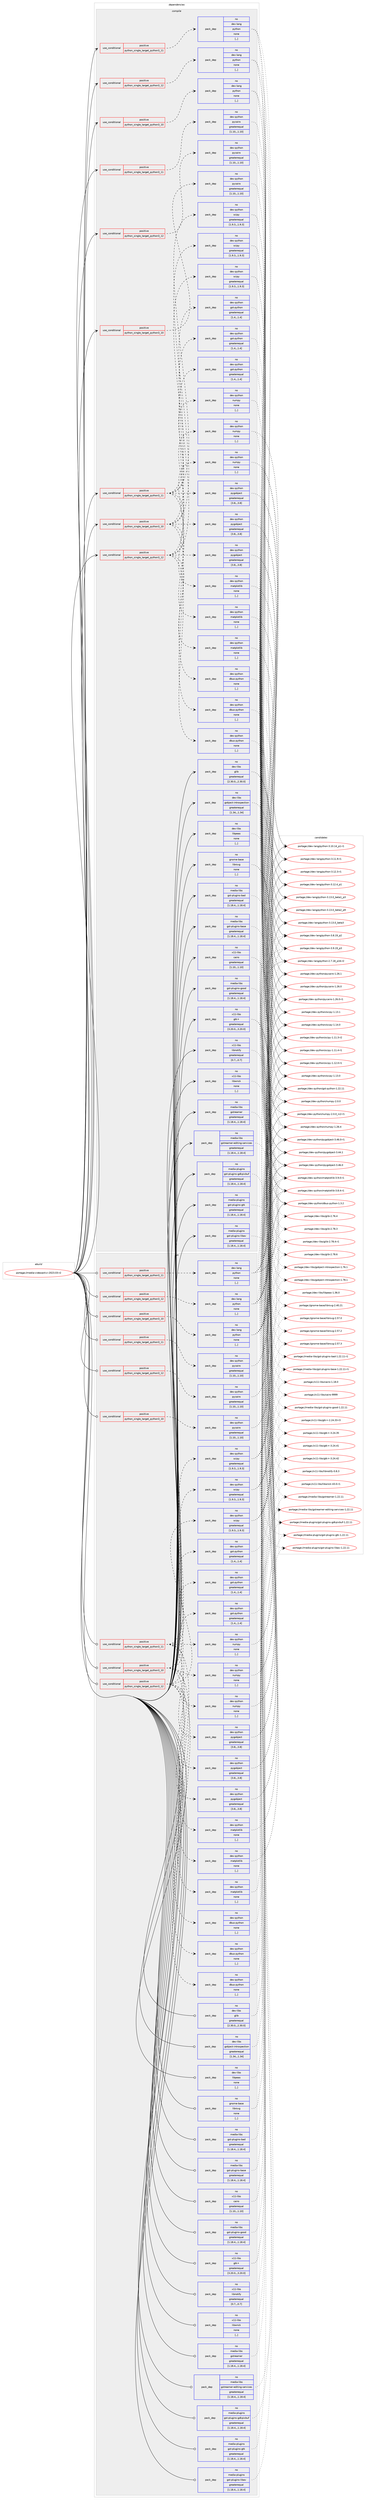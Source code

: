 digraph prolog {

# *************
# Graph options
# *************

newrank=true;
concentrate=true;
compound=true;
graph [rankdir=LR,fontname=Helvetica,fontsize=10,ranksep=1.5];#, ranksep=2.5, nodesep=0.2];
edge  [arrowhead=vee];
node  [fontname=Helvetica,fontsize=10];

# **********
# The ebuild
# **********

subgraph cluster_leftcol {
color=gray;
rank=same;
label=<<i>ebuild</i>>;
id [label="portage://media-video/pitivi-2023.03-r2", color=red, width=4, href="../media-video/pitivi-2023.03-r2.svg"];
}

# ****************
# The dependencies
# ****************

subgraph cluster_midcol {
color=gray;
label=<<i>dependencies</i>>;
subgraph cluster_compile {
fillcolor="#eeeeee";
style=filled;
label=<<i>compile</i>>;
subgraph cond83471 {
dependency325269 [label=<<TABLE BORDER="0" CELLBORDER="1" CELLSPACING="0" CELLPADDING="4"><TR><TD ROWSPAN="3" CELLPADDING="10">use_conditional</TD></TR><TR><TD>positive</TD></TR><TR><TD>python_single_target_python3_10</TD></TR></TABLE>>, shape=none, color=red];
subgraph pack239318 {
dependency325270 [label=<<TABLE BORDER="0" CELLBORDER="1" CELLSPACING="0" CELLPADDING="4" WIDTH="220"><TR><TD ROWSPAN="6" CELLPADDING="30">pack_dep</TD></TR><TR><TD WIDTH="110">no</TD></TR><TR><TD>dev-lang</TD></TR><TR><TD>python</TD></TR><TR><TD>none</TD></TR><TR><TD>[,,]</TD></TR></TABLE>>, shape=none, color=blue];
}
dependency325269:e -> dependency325270:w [weight=20,style="dashed",arrowhead="vee"];
}
id:e -> dependency325269:w [weight=20,style="solid",arrowhead="vee"];
subgraph cond83472 {
dependency325271 [label=<<TABLE BORDER="0" CELLBORDER="1" CELLSPACING="0" CELLPADDING="4"><TR><TD ROWSPAN="3" CELLPADDING="10">use_conditional</TD></TR><TR><TD>positive</TD></TR><TR><TD>python_single_target_python3_10</TD></TR></TABLE>>, shape=none, color=red];
subgraph pack239319 {
dependency325272 [label=<<TABLE BORDER="0" CELLBORDER="1" CELLSPACING="0" CELLPADDING="4" WIDTH="220"><TR><TD ROWSPAN="6" CELLPADDING="30">pack_dep</TD></TR><TR><TD WIDTH="110">no</TD></TR><TR><TD>dev-python</TD></TR><TR><TD>dbus-python</TD></TR><TR><TD>none</TD></TR><TR><TD>[,,]</TD></TR></TABLE>>, shape=none, color=blue];
}
dependency325271:e -> dependency325272:w [weight=20,style="dashed",arrowhead="vee"];
subgraph pack239320 {
dependency325273 [label=<<TABLE BORDER="0" CELLBORDER="1" CELLSPACING="0" CELLPADDING="4" WIDTH="220"><TR><TD ROWSPAN="6" CELLPADDING="30">pack_dep</TD></TR><TR><TD WIDTH="110">no</TD></TR><TR><TD>dev-python</TD></TR><TR><TD>gst-python</TD></TR><TR><TD>greaterequal</TD></TR><TR><TD>[1.4,,,1.4]</TD></TR></TABLE>>, shape=none, color=blue];
}
dependency325271:e -> dependency325273:w [weight=20,style="dashed",arrowhead="vee"];
subgraph pack239321 {
dependency325274 [label=<<TABLE BORDER="0" CELLBORDER="1" CELLSPACING="0" CELLPADDING="4" WIDTH="220"><TR><TD ROWSPAN="6" CELLPADDING="30">pack_dep</TD></TR><TR><TD WIDTH="110">no</TD></TR><TR><TD>dev-python</TD></TR><TR><TD>matplotlib</TD></TR><TR><TD>none</TD></TR><TR><TD>[,,]</TD></TR></TABLE>>, shape=none, color=blue];
}
dependency325271:e -> dependency325274:w [weight=20,style="dashed",arrowhead="vee"];
subgraph pack239322 {
dependency325275 [label=<<TABLE BORDER="0" CELLBORDER="1" CELLSPACING="0" CELLPADDING="4" WIDTH="220"><TR><TD ROWSPAN="6" CELLPADDING="30">pack_dep</TD></TR><TR><TD WIDTH="110">no</TD></TR><TR><TD>dev-python</TD></TR><TR><TD>numpy</TD></TR><TR><TD>none</TD></TR><TR><TD>[,,]</TD></TR></TABLE>>, shape=none, color=blue];
}
dependency325271:e -> dependency325275:w [weight=20,style="dashed",arrowhead="vee"];
subgraph pack239323 {
dependency325276 [label=<<TABLE BORDER="0" CELLBORDER="1" CELLSPACING="0" CELLPADDING="4" WIDTH="220"><TR><TD ROWSPAN="6" CELLPADDING="30">pack_dep</TD></TR><TR><TD WIDTH="110">no</TD></TR><TR><TD>dev-python</TD></TR><TR><TD>pygobject</TD></TR><TR><TD>greaterequal</TD></TR><TR><TD>[3.8,,,3.8]</TD></TR></TABLE>>, shape=none, color=blue];
}
dependency325271:e -> dependency325276:w [weight=20,style="dashed",arrowhead="vee"];
subgraph pack239324 {
dependency325277 [label=<<TABLE BORDER="0" CELLBORDER="1" CELLSPACING="0" CELLPADDING="4" WIDTH="220"><TR><TD ROWSPAN="6" CELLPADDING="30">pack_dep</TD></TR><TR><TD WIDTH="110">no</TD></TR><TR><TD>dev-python</TD></TR><TR><TD>scipy</TD></TR><TR><TD>greaterequal</TD></TR><TR><TD>[1.9.3,,,1.9.3]</TD></TR></TABLE>>, shape=none, color=blue];
}
dependency325271:e -> dependency325277:w [weight=20,style="dashed",arrowhead="vee"];
}
id:e -> dependency325271:w [weight=20,style="solid",arrowhead="vee"];
subgraph cond83473 {
dependency325278 [label=<<TABLE BORDER="0" CELLBORDER="1" CELLSPACING="0" CELLPADDING="4"><TR><TD ROWSPAN="3" CELLPADDING="10">use_conditional</TD></TR><TR><TD>positive</TD></TR><TR><TD>python_single_target_python3_10</TD></TR></TABLE>>, shape=none, color=red];
subgraph pack239325 {
dependency325279 [label=<<TABLE BORDER="0" CELLBORDER="1" CELLSPACING="0" CELLPADDING="4" WIDTH="220"><TR><TD ROWSPAN="6" CELLPADDING="30">pack_dep</TD></TR><TR><TD WIDTH="110">no</TD></TR><TR><TD>dev-python</TD></TR><TR><TD>pycairo</TD></TR><TR><TD>greaterequal</TD></TR><TR><TD>[1.10,,,1.10]</TD></TR></TABLE>>, shape=none, color=blue];
}
dependency325278:e -> dependency325279:w [weight=20,style="dashed",arrowhead="vee"];
}
id:e -> dependency325278:w [weight=20,style="solid",arrowhead="vee"];
subgraph cond83474 {
dependency325280 [label=<<TABLE BORDER="0" CELLBORDER="1" CELLSPACING="0" CELLPADDING="4"><TR><TD ROWSPAN="3" CELLPADDING="10">use_conditional</TD></TR><TR><TD>positive</TD></TR><TR><TD>python_single_target_python3_11</TD></TR></TABLE>>, shape=none, color=red];
subgraph pack239326 {
dependency325281 [label=<<TABLE BORDER="0" CELLBORDER="1" CELLSPACING="0" CELLPADDING="4" WIDTH="220"><TR><TD ROWSPAN="6" CELLPADDING="30">pack_dep</TD></TR><TR><TD WIDTH="110">no</TD></TR><TR><TD>dev-lang</TD></TR><TR><TD>python</TD></TR><TR><TD>none</TD></TR><TR><TD>[,,]</TD></TR></TABLE>>, shape=none, color=blue];
}
dependency325280:e -> dependency325281:w [weight=20,style="dashed",arrowhead="vee"];
}
id:e -> dependency325280:w [weight=20,style="solid",arrowhead="vee"];
subgraph cond83475 {
dependency325282 [label=<<TABLE BORDER="0" CELLBORDER="1" CELLSPACING="0" CELLPADDING="4"><TR><TD ROWSPAN="3" CELLPADDING="10">use_conditional</TD></TR><TR><TD>positive</TD></TR><TR><TD>python_single_target_python3_11</TD></TR></TABLE>>, shape=none, color=red];
subgraph pack239327 {
dependency325283 [label=<<TABLE BORDER="0" CELLBORDER="1" CELLSPACING="0" CELLPADDING="4" WIDTH="220"><TR><TD ROWSPAN="6" CELLPADDING="30">pack_dep</TD></TR><TR><TD WIDTH="110">no</TD></TR><TR><TD>dev-python</TD></TR><TR><TD>dbus-python</TD></TR><TR><TD>none</TD></TR><TR><TD>[,,]</TD></TR></TABLE>>, shape=none, color=blue];
}
dependency325282:e -> dependency325283:w [weight=20,style="dashed",arrowhead="vee"];
subgraph pack239328 {
dependency325284 [label=<<TABLE BORDER="0" CELLBORDER="1" CELLSPACING="0" CELLPADDING="4" WIDTH="220"><TR><TD ROWSPAN="6" CELLPADDING="30">pack_dep</TD></TR><TR><TD WIDTH="110">no</TD></TR><TR><TD>dev-python</TD></TR><TR><TD>gst-python</TD></TR><TR><TD>greaterequal</TD></TR><TR><TD>[1.4,,,1.4]</TD></TR></TABLE>>, shape=none, color=blue];
}
dependency325282:e -> dependency325284:w [weight=20,style="dashed",arrowhead="vee"];
subgraph pack239329 {
dependency325285 [label=<<TABLE BORDER="0" CELLBORDER="1" CELLSPACING="0" CELLPADDING="4" WIDTH="220"><TR><TD ROWSPAN="6" CELLPADDING="30">pack_dep</TD></TR><TR><TD WIDTH="110">no</TD></TR><TR><TD>dev-python</TD></TR><TR><TD>matplotlib</TD></TR><TR><TD>none</TD></TR><TR><TD>[,,]</TD></TR></TABLE>>, shape=none, color=blue];
}
dependency325282:e -> dependency325285:w [weight=20,style="dashed",arrowhead="vee"];
subgraph pack239330 {
dependency325286 [label=<<TABLE BORDER="0" CELLBORDER="1" CELLSPACING="0" CELLPADDING="4" WIDTH="220"><TR><TD ROWSPAN="6" CELLPADDING="30">pack_dep</TD></TR><TR><TD WIDTH="110">no</TD></TR><TR><TD>dev-python</TD></TR><TR><TD>numpy</TD></TR><TR><TD>none</TD></TR><TR><TD>[,,]</TD></TR></TABLE>>, shape=none, color=blue];
}
dependency325282:e -> dependency325286:w [weight=20,style="dashed",arrowhead="vee"];
subgraph pack239331 {
dependency325287 [label=<<TABLE BORDER="0" CELLBORDER="1" CELLSPACING="0" CELLPADDING="4" WIDTH="220"><TR><TD ROWSPAN="6" CELLPADDING="30">pack_dep</TD></TR><TR><TD WIDTH="110">no</TD></TR><TR><TD>dev-python</TD></TR><TR><TD>pygobject</TD></TR><TR><TD>greaterequal</TD></TR><TR><TD>[3.8,,,3.8]</TD></TR></TABLE>>, shape=none, color=blue];
}
dependency325282:e -> dependency325287:w [weight=20,style="dashed",arrowhead="vee"];
subgraph pack239332 {
dependency325288 [label=<<TABLE BORDER="0" CELLBORDER="1" CELLSPACING="0" CELLPADDING="4" WIDTH="220"><TR><TD ROWSPAN="6" CELLPADDING="30">pack_dep</TD></TR><TR><TD WIDTH="110">no</TD></TR><TR><TD>dev-python</TD></TR><TR><TD>scipy</TD></TR><TR><TD>greaterequal</TD></TR><TR><TD>[1.9.3,,,1.9.3]</TD></TR></TABLE>>, shape=none, color=blue];
}
dependency325282:e -> dependency325288:w [weight=20,style="dashed",arrowhead="vee"];
}
id:e -> dependency325282:w [weight=20,style="solid",arrowhead="vee"];
subgraph cond83476 {
dependency325289 [label=<<TABLE BORDER="0" CELLBORDER="1" CELLSPACING="0" CELLPADDING="4"><TR><TD ROWSPAN="3" CELLPADDING="10">use_conditional</TD></TR><TR><TD>positive</TD></TR><TR><TD>python_single_target_python3_11</TD></TR></TABLE>>, shape=none, color=red];
subgraph pack239333 {
dependency325290 [label=<<TABLE BORDER="0" CELLBORDER="1" CELLSPACING="0" CELLPADDING="4" WIDTH="220"><TR><TD ROWSPAN="6" CELLPADDING="30">pack_dep</TD></TR><TR><TD WIDTH="110">no</TD></TR><TR><TD>dev-python</TD></TR><TR><TD>pycairo</TD></TR><TR><TD>greaterequal</TD></TR><TR><TD>[1.10,,,1.10]</TD></TR></TABLE>>, shape=none, color=blue];
}
dependency325289:e -> dependency325290:w [weight=20,style="dashed",arrowhead="vee"];
}
id:e -> dependency325289:w [weight=20,style="solid",arrowhead="vee"];
subgraph cond83477 {
dependency325291 [label=<<TABLE BORDER="0" CELLBORDER="1" CELLSPACING="0" CELLPADDING="4"><TR><TD ROWSPAN="3" CELLPADDING="10">use_conditional</TD></TR><TR><TD>positive</TD></TR><TR><TD>python_single_target_python3_12</TD></TR></TABLE>>, shape=none, color=red];
subgraph pack239334 {
dependency325292 [label=<<TABLE BORDER="0" CELLBORDER="1" CELLSPACING="0" CELLPADDING="4" WIDTH="220"><TR><TD ROWSPAN="6" CELLPADDING="30">pack_dep</TD></TR><TR><TD WIDTH="110">no</TD></TR><TR><TD>dev-lang</TD></TR><TR><TD>python</TD></TR><TR><TD>none</TD></TR><TR><TD>[,,]</TD></TR></TABLE>>, shape=none, color=blue];
}
dependency325291:e -> dependency325292:w [weight=20,style="dashed",arrowhead="vee"];
}
id:e -> dependency325291:w [weight=20,style="solid",arrowhead="vee"];
subgraph cond83478 {
dependency325293 [label=<<TABLE BORDER="0" CELLBORDER="1" CELLSPACING="0" CELLPADDING="4"><TR><TD ROWSPAN="3" CELLPADDING="10">use_conditional</TD></TR><TR><TD>positive</TD></TR><TR><TD>python_single_target_python3_12</TD></TR></TABLE>>, shape=none, color=red];
subgraph pack239335 {
dependency325294 [label=<<TABLE BORDER="0" CELLBORDER="1" CELLSPACING="0" CELLPADDING="4" WIDTH="220"><TR><TD ROWSPAN="6" CELLPADDING="30">pack_dep</TD></TR><TR><TD WIDTH="110">no</TD></TR><TR><TD>dev-python</TD></TR><TR><TD>dbus-python</TD></TR><TR><TD>none</TD></TR><TR><TD>[,,]</TD></TR></TABLE>>, shape=none, color=blue];
}
dependency325293:e -> dependency325294:w [weight=20,style="dashed",arrowhead="vee"];
subgraph pack239336 {
dependency325295 [label=<<TABLE BORDER="0" CELLBORDER="1" CELLSPACING="0" CELLPADDING="4" WIDTH="220"><TR><TD ROWSPAN="6" CELLPADDING="30">pack_dep</TD></TR><TR><TD WIDTH="110">no</TD></TR><TR><TD>dev-python</TD></TR><TR><TD>gst-python</TD></TR><TR><TD>greaterequal</TD></TR><TR><TD>[1.4,,,1.4]</TD></TR></TABLE>>, shape=none, color=blue];
}
dependency325293:e -> dependency325295:w [weight=20,style="dashed",arrowhead="vee"];
subgraph pack239337 {
dependency325296 [label=<<TABLE BORDER="0" CELLBORDER="1" CELLSPACING="0" CELLPADDING="4" WIDTH="220"><TR><TD ROWSPAN="6" CELLPADDING="30">pack_dep</TD></TR><TR><TD WIDTH="110">no</TD></TR><TR><TD>dev-python</TD></TR><TR><TD>matplotlib</TD></TR><TR><TD>none</TD></TR><TR><TD>[,,]</TD></TR></TABLE>>, shape=none, color=blue];
}
dependency325293:e -> dependency325296:w [weight=20,style="dashed",arrowhead="vee"];
subgraph pack239338 {
dependency325297 [label=<<TABLE BORDER="0" CELLBORDER="1" CELLSPACING="0" CELLPADDING="4" WIDTH="220"><TR><TD ROWSPAN="6" CELLPADDING="30">pack_dep</TD></TR><TR><TD WIDTH="110">no</TD></TR><TR><TD>dev-python</TD></TR><TR><TD>numpy</TD></TR><TR><TD>none</TD></TR><TR><TD>[,,]</TD></TR></TABLE>>, shape=none, color=blue];
}
dependency325293:e -> dependency325297:w [weight=20,style="dashed",arrowhead="vee"];
subgraph pack239339 {
dependency325298 [label=<<TABLE BORDER="0" CELLBORDER="1" CELLSPACING="0" CELLPADDING="4" WIDTH="220"><TR><TD ROWSPAN="6" CELLPADDING="30">pack_dep</TD></TR><TR><TD WIDTH="110">no</TD></TR><TR><TD>dev-python</TD></TR><TR><TD>pygobject</TD></TR><TR><TD>greaterequal</TD></TR><TR><TD>[3.8,,,3.8]</TD></TR></TABLE>>, shape=none, color=blue];
}
dependency325293:e -> dependency325298:w [weight=20,style="dashed",arrowhead="vee"];
subgraph pack239340 {
dependency325299 [label=<<TABLE BORDER="0" CELLBORDER="1" CELLSPACING="0" CELLPADDING="4" WIDTH="220"><TR><TD ROWSPAN="6" CELLPADDING="30">pack_dep</TD></TR><TR><TD WIDTH="110">no</TD></TR><TR><TD>dev-python</TD></TR><TR><TD>scipy</TD></TR><TR><TD>greaterequal</TD></TR><TR><TD>[1.9.3,,,1.9.3]</TD></TR></TABLE>>, shape=none, color=blue];
}
dependency325293:e -> dependency325299:w [weight=20,style="dashed",arrowhead="vee"];
}
id:e -> dependency325293:w [weight=20,style="solid",arrowhead="vee"];
subgraph cond83479 {
dependency325300 [label=<<TABLE BORDER="0" CELLBORDER="1" CELLSPACING="0" CELLPADDING="4"><TR><TD ROWSPAN="3" CELLPADDING="10">use_conditional</TD></TR><TR><TD>positive</TD></TR><TR><TD>python_single_target_python3_12</TD></TR></TABLE>>, shape=none, color=red];
subgraph pack239341 {
dependency325301 [label=<<TABLE BORDER="0" CELLBORDER="1" CELLSPACING="0" CELLPADDING="4" WIDTH="220"><TR><TD ROWSPAN="6" CELLPADDING="30">pack_dep</TD></TR><TR><TD WIDTH="110">no</TD></TR><TR><TD>dev-python</TD></TR><TR><TD>pycairo</TD></TR><TR><TD>greaterequal</TD></TR><TR><TD>[1.10,,,1.10]</TD></TR></TABLE>>, shape=none, color=blue];
}
dependency325300:e -> dependency325301:w [weight=20,style="dashed",arrowhead="vee"];
}
id:e -> dependency325300:w [weight=20,style="solid",arrowhead="vee"];
subgraph pack239342 {
dependency325302 [label=<<TABLE BORDER="0" CELLBORDER="1" CELLSPACING="0" CELLPADDING="4" WIDTH="220"><TR><TD ROWSPAN="6" CELLPADDING="30">pack_dep</TD></TR><TR><TD WIDTH="110">no</TD></TR><TR><TD>dev-libs</TD></TR><TR><TD>glib</TD></TR><TR><TD>greaterequal</TD></TR><TR><TD>[2.30.0,,,2.30.0]</TD></TR></TABLE>>, shape=none, color=blue];
}
id:e -> dependency325302:w [weight=20,style="solid",arrowhead="vee"];
subgraph pack239343 {
dependency325303 [label=<<TABLE BORDER="0" CELLBORDER="1" CELLSPACING="0" CELLPADDING="4" WIDTH="220"><TR><TD ROWSPAN="6" CELLPADDING="30">pack_dep</TD></TR><TR><TD WIDTH="110">no</TD></TR><TR><TD>dev-libs</TD></TR><TR><TD>gobject-introspection</TD></TR><TR><TD>greaterequal</TD></TR><TR><TD>[1.34,,,1.34]</TD></TR></TABLE>>, shape=none, color=blue];
}
id:e -> dependency325303:w [weight=20,style="solid",arrowhead="vee"];
subgraph pack239344 {
dependency325304 [label=<<TABLE BORDER="0" CELLBORDER="1" CELLSPACING="0" CELLPADDING="4" WIDTH="220"><TR><TD ROWSPAN="6" CELLPADDING="30">pack_dep</TD></TR><TR><TD WIDTH="110">no</TD></TR><TR><TD>dev-libs</TD></TR><TR><TD>libpeas</TD></TR><TR><TD>none</TD></TR><TR><TD>[,,]</TD></TR></TABLE>>, shape=none, color=blue];
}
id:e -> dependency325304:w [weight=20,style="solid",arrowhead="vee"];
subgraph pack239345 {
dependency325305 [label=<<TABLE BORDER="0" CELLBORDER="1" CELLSPACING="0" CELLPADDING="4" WIDTH="220"><TR><TD ROWSPAN="6" CELLPADDING="30">pack_dep</TD></TR><TR><TD WIDTH="110">no</TD></TR><TR><TD>gnome-base</TD></TR><TR><TD>librsvg</TD></TR><TR><TD>none</TD></TR><TR><TD>[,,]</TD></TR></TABLE>>, shape=none, color=blue];
}
id:e -> dependency325305:w [weight=20,style="solid",arrowhead="vee"];
subgraph pack239346 {
dependency325306 [label=<<TABLE BORDER="0" CELLBORDER="1" CELLSPACING="0" CELLPADDING="4" WIDTH="220"><TR><TD ROWSPAN="6" CELLPADDING="30">pack_dep</TD></TR><TR><TD WIDTH="110">no</TD></TR><TR><TD>media-libs</TD></TR><TR><TD>gst-plugins-bad</TD></TR><TR><TD>greaterequal</TD></TR><TR><TD>[1.18.4,,,1.18.4]</TD></TR></TABLE>>, shape=none, color=blue];
}
id:e -> dependency325306:w [weight=20,style="solid",arrowhead="vee"];
subgraph pack239347 {
dependency325307 [label=<<TABLE BORDER="0" CELLBORDER="1" CELLSPACING="0" CELLPADDING="4" WIDTH="220"><TR><TD ROWSPAN="6" CELLPADDING="30">pack_dep</TD></TR><TR><TD WIDTH="110">no</TD></TR><TR><TD>media-libs</TD></TR><TR><TD>gst-plugins-base</TD></TR><TR><TD>greaterequal</TD></TR><TR><TD>[1.18.4,,,1.18.4]</TD></TR></TABLE>>, shape=none, color=blue];
}
id:e -> dependency325307:w [weight=20,style="solid",arrowhead="vee"];
subgraph pack239348 {
dependency325308 [label=<<TABLE BORDER="0" CELLBORDER="1" CELLSPACING="0" CELLPADDING="4" WIDTH="220"><TR><TD ROWSPAN="6" CELLPADDING="30">pack_dep</TD></TR><TR><TD WIDTH="110">no</TD></TR><TR><TD>media-libs</TD></TR><TR><TD>gst-plugins-good</TD></TR><TR><TD>greaterequal</TD></TR><TR><TD>[1.18.4,,,1.18.4]</TD></TR></TABLE>>, shape=none, color=blue];
}
id:e -> dependency325308:w [weight=20,style="solid",arrowhead="vee"];
subgraph pack239349 {
dependency325309 [label=<<TABLE BORDER="0" CELLBORDER="1" CELLSPACING="0" CELLPADDING="4" WIDTH="220"><TR><TD ROWSPAN="6" CELLPADDING="30">pack_dep</TD></TR><TR><TD WIDTH="110">no</TD></TR><TR><TD>media-libs</TD></TR><TR><TD>gstreamer</TD></TR><TR><TD>greaterequal</TD></TR><TR><TD>[1.18.4,,,1.18.4]</TD></TR></TABLE>>, shape=none, color=blue];
}
id:e -> dependency325309:w [weight=20,style="solid",arrowhead="vee"];
subgraph pack239350 {
dependency325310 [label=<<TABLE BORDER="0" CELLBORDER="1" CELLSPACING="0" CELLPADDING="4" WIDTH="220"><TR><TD ROWSPAN="6" CELLPADDING="30">pack_dep</TD></TR><TR><TD WIDTH="110">no</TD></TR><TR><TD>media-libs</TD></TR><TR><TD>gstreamer-editing-services</TD></TR><TR><TD>greaterequal</TD></TR><TR><TD>[1.18.4,,,1.18.4]</TD></TR></TABLE>>, shape=none, color=blue];
}
id:e -> dependency325310:w [weight=20,style="solid",arrowhead="vee"];
subgraph pack239351 {
dependency325311 [label=<<TABLE BORDER="0" CELLBORDER="1" CELLSPACING="0" CELLPADDING="4" WIDTH="220"><TR><TD ROWSPAN="6" CELLPADDING="30">pack_dep</TD></TR><TR><TD WIDTH="110">no</TD></TR><TR><TD>media-plugins</TD></TR><TR><TD>gst-plugins-gdkpixbuf</TD></TR><TR><TD>greaterequal</TD></TR><TR><TD>[1.18.4,,,1.18.4]</TD></TR></TABLE>>, shape=none, color=blue];
}
id:e -> dependency325311:w [weight=20,style="solid",arrowhead="vee"];
subgraph pack239352 {
dependency325312 [label=<<TABLE BORDER="0" CELLBORDER="1" CELLSPACING="0" CELLPADDING="4" WIDTH="220"><TR><TD ROWSPAN="6" CELLPADDING="30">pack_dep</TD></TR><TR><TD WIDTH="110">no</TD></TR><TR><TD>media-plugins</TD></TR><TR><TD>gst-plugins-gtk</TD></TR><TR><TD>greaterequal</TD></TR><TR><TD>[1.18.4,,,1.18.4]</TD></TR></TABLE>>, shape=none, color=blue];
}
id:e -> dependency325312:w [weight=20,style="solid",arrowhead="vee"];
subgraph pack239353 {
dependency325313 [label=<<TABLE BORDER="0" CELLBORDER="1" CELLSPACING="0" CELLPADDING="4" WIDTH="220"><TR><TD ROWSPAN="6" CELLPADDING="30">pack_dep</TD></TR><TR><TD WIDTH="110">no</TD></TR><TR><TD>media-plugins</TD></TR><TR><TD>gst-plugins-libav</TD></TR><TR><TD>greaterequal</TD></TR><TR><TD>[1.18.4,,,1.18.4]</TD></TR></TABLE>>, shape=none, color=blue];
}
id:e -> dependency325313:w [weight=20,style="solid",arrowhead="vee"];
subgraph pack239354 {
dependency325314 [label=<<TABLE BORDER="0" CELLBORDER="1" CELLSPACING="0" CELLPADDING="4" WIDTH="220"><TR><TD ROWSPAN="6" CELLPADDING="30">pack_dep</TD></TR><TR><TD WIDTH="110">no</TD></TR><TR><TD>x11-libs</TD></TR><TR><TD>cairo</TD></TR><TR><TD>greaterequal</TD></TR><TR><TD>[1.10,,,1.10]</TD></TR></TABLE>>, shape=none, color=blue];
}
id:e -> dependency325314:w [weight=20,style="solid",arrowhead="vee"];
subgraph pack239355 {
dependency325315 [label=<<TABLE BORDER="0" CELLBORDER="1" CELLSPACING="0" CELLPADDING="4" WIDTH="220"><TR><TD ROWSPAN="6" CELLPADDING="30">pack_dep</TD></TR><TR><TD WIDTH="110">no</TD></TR><TR><TD>x11-libs</TD></TR><TR><TD>gtk+</TD></TR><TR><TD>greaterequal</TD></TR><TR><TD>[3.20.0,,,3.20.0]</TD></TR></TABLE>>, shape=none, color=blue];
}
id:e -> dependency325315:w [weight=20,style="solid",arrowhead="vee"];
subgraph pack239356 {
dependency325316 [label=<<TABLE BORDER="0" CELLBORDER="1" CELLSPACING="0" CELLPADDING="4" WIDTH="220"><TR><TD ROWSPAN="6" CELLPADDING="30">pack_dep</TD></TR><TR><TD WIDTH="110">no</TD></TR><TR><TD>x11-libs</TD></TR><TR><TD>libnotify</TD></TR><TR><TD>greaterequal</TD></TR><TR><TD>[0.7,,,0.7]</TD></TR></TABLE>>, shape=none, color=blue];
}
id:e -> dependency325316:w [weight=20,style="solid",arrowhead="vee"];
subgraph pack239357 {
dependency325317 [label=<<TABLE BORDER="0" CELLBORDER="1" CELLSPACING="0" CELLPADDING="4" WIDTH="220"><TR><TD ROWSPAN="6" CELLPADDING="30">pack_dep</TD></TR><TR><TD WIDTH="110">no</TD></TR><TR><TD>x11-libs</TD></TR><TR><TD>libwnck</TD></TR><TR><TD>none</TD></TR><TR><TD>[,,]</TD></TR></TABLE>>, shape=none, color=blue];
}
id:e -> dependency325317:w [weight=20,style="solid",arrowhead="vee"];
}
subgraph cluster_compileandrun {
fillcolor="#eeeeee";
style=filled;
label=<<i>compile and run</i>>;
}
subgraph cluster_run {
fillcolor="#eeeeee";
style=filled;
label=<<i>run</i>>;
subgraph cond83480 {
dependency325318 [label=<<TABLE BORDER="0" CELLBORDER="1" CELLSPACING="0" CELLPADDING="4"><TR><TD ROWSPAN="3" CELLPADDING="10">use_conditional</TD></TR><TR><TD>positive</TD></TR><TR><TD>python_single_target_python3_10</TD></TR></TABLE>>, shape=none, color=red];
subgraph pack239358 {
dependency325319 [label=<<TABLE BORDER="0" CELLBORDER="1" CELLSPACING="0" CELLPADDING="4" WIDTH="220"><TR><TD ROWSPAN="6" CELLPADDING="30">pack_dep</TD></TR><TR><TD WIDTH="110">no</TD></TR><TR><TD>dev-lang</TD></TR><TR><TD>python</TD></TR><TR><TD>none</TD></TR><TR><TD>[,,]</TD></TR></TABLE>>, shape=none, color=blue];
}
dependency325318:e -> dependency325319:w [weight=20,style="dashed",arrowhead="vee"];
}
id:e -> dependency325318:w [weight=20,style="solid",arrowhead="odot"];
subgraph cond83481 {
dependency325320 [label=<<TABLE BORDER="0" CELLBORDER="1" CELLSPACING="0" CELLPADDING="4"><TR><TD ROWSPAN="3" CELLPADDING="10">use_conditional</TD></TR><TR><TD>positive</TD></TR><TR><TD>python_single_target_python3_10</TD></TR></TABLE>>, shape=none, color=red];
subgraph pack239359 {
dependency325321 [label=<<TABLE BORDER="0" CELLBORDER="1" CELLSPACING="0" CELLPADDING="4" WIDTH="220"><TR><TD ROWSPAN="6" CELLPADDING="30">pack_dep</TD></TR><TR><TD WIDTH="110">no</TD></TR><TR><TD>dev-python</TD></TR><TR><TD>dbus-python</TD></TR><TR><TD>none</TD></TR><TR><TD>[,,]</TD></TR></TABLE>>, shape=none, color=blue];
}
dependency325320:e -> dependency325321:w [weight=20,style="dashed",arrowhead="vee"];
subgraph pack239360 {
dependency325322 [label=<<TABLE BORDER="0" CELLBORDER="1" CELLSPACING="0" CELLPADDING="4" WIDTH="220"><TR><TD ROWSPAN="6" CELLPADDING="30">pack_dep</TD></TR><TR><TD WIDTH="110">no</TD></TR><TR><TD>dev-python</TD></TR><TR><TD>gst-python</TD></TR><TR><TD>greaterequal</TD></TR><TR><TD>[1.4,,,1.4]</TD></TR></TABLE>>, shape=none, color=blue];
}
dependency325320:e -> dependency325322:w [weight=20,style="dashed",arrowhead="vee"];
subgraph pack239361 {
dependency325323 [label=<<TABLE BORDER="0" CELLBORDER="1" CELLSPACING="0" CELLPADDING="4" WIDTH="220"><TR><TD ROWSPAN="6" CELLPADDING="30">pack_dep</TD></TR><TR><TD WIDTH="110">no</TD></TR><TR><TD>dev-python</TD></TR><TR><TD>matplotlib</TD></TR><TR><TD>none</TD></TR><TR><TD>[,,]</TD></TR></TABLE>>, shape=none, color=blue];
}
dependency325320:e -> dependency325323:w [weight=20,style="dashed",arrowhead="vee"];
subgraph pack239362 {
dependency325324 [label=<<TABLE BORDER="0" CELLBORDER="1" CELLSPACING="0" CELLPADDING="4" WIDTH="220"><TR><TD ROWSPAN="6" CELLPADDING="30">pack_dep</TD></TR><TR><TD WIDTH="110">no</TD></TR><TR><TD>dev-python</TD></TR><TR><TD>numpy</TD></TR><TR><TD>none</TD></TR><TR><TD>[,,]</TD></TR></TABLE>>, shape=none, color=blue];
}
dependency325320:e -> dependency325324:w [weight=20,style="dashed",arrowhead="vee"];
subgraph pack239363 {
dependency325325 [label=<<TABLE BORDER="0" CELLBORDER="1" CELLSPACING="0" CELLPADDING="4" WIDTH="220"><TR><TD ROWSPAN="6" CELLPADDING="30">pack_dep</TD></TR><TR><TD WIDTH="110">no</TD></TR><TR><TD>dev-python</TD></TR><TR><TD>pygobject</TD></TR><TR><TD>greaterequal</TD></TR><TR><TD>[3.8,,,3.8]</TD></TR></TABLE>>, shape=none, color=blue];
}
dependency325320:e -> dependency325325:w [weight=20,style="dashed",arrowhead="vee"];
subgraph pack239364 {
dependency325326 [label=<<TABLE BORDER="0" CELLBORDER="1" CELLSPACING="0" CELLPADDING="4" WIDTH="220"><TR><TD ROWSPAN="6" CELLPADDING="30">pack_dep</TD></TR><TR><TD WIDTH="110">no</TD></TR><TR><TD>dev-python</TD></TR><TR><TD>scipy</TD></TR><TR><TD>greaterequal</TD></TR><TR><TD>[1.9.3,,,1.9.3]</TD></TR></TABLE>>, shape=none, color=blue];
}
dependency325320:e -> dependency325326:w [weight=20,style="dashed",arrowhead="vee"];
}
id:e -> dependency325320:w [weight=20,style="solid",arrowhead="odot"];
subgraph cond83482 {
dependency325327 [label=<<TABLE BORDER="0" CELLBORDER="1" CELLSPACING="0" CELLPADDING="4"><TR><TD ROWSPAN="3" CELLPADDING="10">use_conditional</TD></TR><TR><TD>positive</TD></TR><TR><TD>python_single_target_python3_10</TD></TR></TABLE>>, shape=none, color=red];
subgraph pack239365 {
dependency325328 [label=<<TABLE BORDER="0" CELLBORDER="1" CELLSPACING="0" CELLPADDING="4" WIDTH="220"><TR><TD ROWSPAN="6" CELLPADDING="30">pack_dep</TD></TR><TR><TD WIDTH="110">no</TD></TR><TR><TD>dev-python</TD></TR><TR><TD>pycairo</TD></TR><TR><TD>greaterequal</TD></TR><TR><TD>[1.10,,,1.10]</TD></TR></TABLE>>, shape=none, color=blue];
}
dependency325327:e -> dependency325328:w [weight=20,style="dashed",arrowhead="vee"];
}
id:e -> dependency325327:w [weight=20,style="solid",arrowhead="odot"];
subgraph cond83483 {
dependency325329 [label=<<TABLE BORDER="0" CELLBORDER="1" CELLSPACING="0" CELLPADDING="4"><TR><TD ROWSPAN="3" CELLPADDING="10">use_conditional</TD></TR><TR><TD>positive</TD></TR><TR><TD>python_single_target_python3_11</TD></TR></TABLE>>, shape=none, color=red];
subgraph pack239366 {
dependency325330 [label=<<TABLE BORDER="0" CELLBORDER="1" CELLSPACING="0" CELLPADDING="4" WIDTH="220"><TR><TD ROWSPAN="6" CELLPADDING="30">pack_dep</TD></TR><TR><TD WIDTH="110">no</TD></TR><TR><TD>dev-lang</TD></TR><TR><TD>python</TD></TR><TR><TD>none</TD></TR><TR><TD>[,,]</TD></TR></TABLE>>, shape=none, color=blue];
}
dependency325329:e -> dependency325330:w [weight=20,style="dashed",arrowhead="vee"];
}
id:e -> dependency325329:w [weight=20,style="solid",arrowhead="odot"];
subgraph cond83484 {
dependency325331 [label=<<TABLE BORDER="0" CELLBORDER="1" CELLSPACING="0" CELLPADDING="4"><TR><TD ROWSPAN="3" CELLPADDING="10">use_conditional</TD></TR><TR><TD>positive</TD></TR><TR><TD>python_single_target_python3_11</TD></TR></TABLE>>, shape=none, color=red];
subgraph pack239367 {
dependency325332 [label=<<TABLE BORDER="0" CELLBORDER="1" CELLSPACING="0" CELLPADDING="4" WIDTH="220"><TR><TD ROWSPAN="6" CELLPADDING="30">pack_dep</TD></TR><TR><TD WIDTH="110">no</TD></TR><TR><TD>dev-python</TD></TR><TR><TD>dbus-python</TD></TR><TR><TD>none</TD></TR><TR><TD>[,,]</TD></TR></TABLE>>, shape=none, color=blue];
}
dependency325331:e -> dependency325332:w [weight=20,style="dashed",arrowhead="vee"];
subgraph pack239368 {
dependency325333 [label=<<TABLE BORDER="0" CELLBORDER="1" CELLSPACING="0" CELLPADDING="4" WIDTH="220"><TR><TD ROWSPAN="6" CELLPADDING="30">pack_dep</TD></TR><TR><TD WIDTH="110">no</TD></TR><TR><TD>dev-python</TD></TR><TR><TD>gst-python</TD></TR><TR><TD>greaterequal</TD></TR><TR><TD>[1.4,,,1.4]</TD></TR></TABLE>>, shape=none, color=blue];
}
dependency325331:e -> dependency325333:w [weight=20,style="dashed",arrowhead="vee"];
subgraph pack239369 {
dependency325334 [label=<<TABLE BORDER="0" CELLBORDER="1" CELLSPACING="0" CELLPADDING="4" WIDTH="220"><TR><TD ROWSPAN="6" CELLPADDING="30">pack_dep</TD></TR><TR><TD WIDTH="110">no</TD></TR><TR><TD>dev-python</TD></TR><TR><TD>matplotlib</TD></TR><TR><TD>none</TD></TR><TR><TD>[,,]</TD></TR></TABLE>>, shape=none, color=blue];
}
dependency325331:e -> dependency325334:w [weight=20,style="dashed",arrowhead="vee"];
subgraph pack239370 {
dependency325335 [label=<<TABLE BORDER="0" CELLBORDER="1" CELLSPACING="0" CELLPADDING="4" WIDTH="220"><TR><TD ROWSPAN="6" CELLPADDING="30">pack_dep</TD></TR><TR><TD WIDTH="110">no</TD></TR><TR><TD>dev-python</TD></TR><TR><TD>numpy</TD></TR><TR><TD>none</TD></TR><TR><TD>[,,]</TD></TR></TABLE>>, shape=none, color=blue];
}
dependency325331:e -> dependency325335:w [weight=20,style="dashed",arrowhead="vee"];
subgraph pack239371 {
dependency325336 [label=<<TABLE BORDER="0" CELLBORDER="1" CELLSPACING="0" CELLPADDING="4" WIDTH="220"><TR><TD ROWSPAN="6" CELLPADDING="30">pack_dep</TD></TR><TR><TD WIDTH="110">no</TD></TR><TR><TD>dev-python</TD></TR><TR><TD>pygobject</TD></TR><TR><TD>greaterequal</TD></TR><TR><TD>[3.8,,,3.8]</TD></TR></TABLE>>, shape=none, color=blue];
}
dependency325331:e -> dependency325336:w [weight=20,style="dashed",arrowhead="vee"];
subgraph pack239372 {
dependency325337 [label=<<TABLE BORDER="0" CELLBORDER="1" CELLSPACING="0" CELLPADDING="4" WIDTH="220"><TR><TD ROWSPAN="6" CELLPADDING="30">pack_dep</TD></TR><TR><TD WIDTH="110">no</TD></TR><TR><TD>dev-python</TD></TR><TR><TD>scipy</TD></TR><TR><TD>greaterequal</TD></TR><TR><TD>[1.9.3,,,1.9.3]</TD></TR></TABLE>>, shape=none, color=blue];
}
dependency325331:e -> dependency325337:w [weight=20,style="dashed",arrowhead="vee"];
}
id:e -> dependency325331:w [weight=20,style="solid",arrowhead="odot"];
subgraph cond83485 {
dependency325338 [label=<<TABLE BORDER="0" CELLBORDER="1" CELLSPACING="0" CELLPADDING="4"><TR><TD ROWSPAN="3" CELLPADDING="10">use_conditional</TD></TR><TR><TD>positive</TD></TR><TR><TD>python_single_target_python3_11</TD></TR></TABLE>>, shape=none, color=red];
subgraph pack239373 {
dependency325339 [label=<<TABLE BORDER="0" CELLBORDER="1" CELLSPACING="0" CELLPADDING="4" WIDTH="220"><TR><TD ROWSPAN="6" CELLPADDING="30">pack_dep</TD></TR><TR><TD WIDTH="110">no</TD></TR><TR><TD>dev-python</TD></TR><TR><TD>pycairo</TD></TR><TR><TD>greaterequal</TD></TR><TR><TD>[1.10,,,1.10]</TD></TR></TABLE>>, shape=none, color=blue];
}
dependency325338:e -> dependency325339:w [weight=20,style="dashed",arrowhead="vee"];
}
id:e -> dependency325338:w [weight=20,style="solid",arrowhead="odot"];
subgraph cond83486 {
dependency325340 [label=<<TABLE BORDER="0" CELLBORDER="1" CELLSPACING="0" CELLPADDING="4"><TR><TD ROWSPAN="3" CELLPADDING="10">use_conditional</TD></TR><TR><TD>positive</TD></TR><TR><TD>python_single_target_python3_12</TD></TR></TABLE>>, shape=none, color=red];
subgraph pack239374 {
dependency325341 [label=<<TABLE BORDER="0" CELLBORDER="1" CELLSPACING="0" CELLPADDING="4" WIDTH="220"><TR><TD ROWSPAN="6" CELLPADDING="30">pack_dep</TD></TR><TR><TD WIDTH="110">no</TD></TR><TR><TD>dev-lang</TD></TR><TR><TD>python</TD></TR><TR><TD>none</TD></TR><TR><TD>[,,]</TD></TR></TABLE>>, shape=none, color=blue];
}
dependency325340:e -> dependency325341:w [weight=20,style="dashed",arrowhead="vee"];
}
id:e -> dependency325340:w [weight=20,style="solid",arrowhead="odot"];
subgraph cond83487 {
dependency325342 [label=<<TABLE BORDER="0" CELLBORDER="1" CELLSPACING="0" CELLPADDING="4"><TR><TD ROWSPAN="3" CELLPADDING="10">use_conditional</TD></TR><TR><TD>positive</TD></TR><TR><TD>python_single_target_python3_12</TD></TR></TABLE>>, shape=none, color=red];
subgraph pack239375 {
dependency325343 [label=<<TABLE BORDER="0" CELLBORDER="1" CELLSPACING="0" CELLPADDING="4" WIDTH="220"><TR><TD ROWSPAN="6" CELLPADDING="30">pack_dep</TD></TR><TR><TD WIDTH="110">no</TD></TR><TR><TD>dev-python</TD></TR><TR><TD>dbus-python</TD></TR><TR><TD>none</TD></TR><TR><TD>[,,]</TD></TR></TABLE>>, shape=none, color=blue];
}
dependency325342:e -> dependency325343:w [weight=20,style="dashed",arrowhead="vee"];
subgraph pack239376 {
dependency325344 [label=<<TABLE BORDER="0" CELLBORDER="1" CELLSPACING="0" CELLPADDING="4" WIDTH="220"><TR><TD ROWSPAN="6" CELLPADDING="30">pack_dep</TD></TR><TR><TD WIDTH="110">no</TD></TR><TR><TD>dev-python</TD></TR><TR><TD>gst-python</TD></TR><TR><TD>greaterequal</TD></TR><TR><TD>[1.4,,,1.4]</TD></TR></TABLE>>, shape=none, color=blue];
}
dependency325342:e -> dependency325344:w [weight=20,style="dashed",arrowhead="vee"];
subgraph pack239377 {
dependency325345 [label=<<TABLE BORDER="0" CELLBORDER="1" CELLSPACING="0" CELLPADDING="4" WIDTH="220"><TR><TD ROWSPAN="6" CELLPADDING="30">pack_dep</TD></TR><TR><TD WIDTH="110">no</TD></TR><TR><TD>dev-python</TD></TR><TR><TD>matplotlib</TD></TR><TR><TD>none</TD></TR><TR><TD>[,,]</TD></TR></TABLE>>, shape=none, color=blue];
}
dependency325342:e -> dependency325345:w [weight=20,style="dashed",arrowhead="vee"];
subgraph pack239378 {
dependency325346 [label=<<TABLE BORDER="0" CELLBORDER="1" CELLSPACING="0" CELLPADDING="4" WIDTH="220"><TR><TD ROWSPAN="6" CELLPADDING="30">pack_dep</TD></TR><TR><TD WIDTH="110">no</TD></TR><TR><TD>dev-python</TD></TR><TR><TD>numpy</TD></TR><TR><TD>none</TD></TR><TR><TD>[,,]</TD></TR></TABLE>>, shape=none, color=blue];
}
dependency325342:e -> dependency325346:w [weight=20,style="dashed",arrowhead="vee"];
subgraph pack239379 {
dependency325347 [label=<<TABLE BORDER="0" CELLBORDER="1" CELLSPACING="0" CELLPADDING="4" WIDTH="220"><TR><TD ROWSPAN="6" CELLPADDING="30">pack_dep</TD></TR><TR><TD WIDTH="110">no</TD></TR><TR><TD>dev-python</TD></TR><TR><TD>pygobject</TD></TR><TR><TD>greaterequal</TD></TR><TR><TD>[3.8,,,3.8]</TD></TR></TABLE>>, shape=none, color=blue];
}
dependency325342:e -> dependency325347:w [weight=20,style="dashed",arrowhead="vee"];
subgraph pack239380 {
dependency325348 [label=<<TABLE BORDER="0" CELLBORDER="1" CELLSPACING="0" CELLPADDING="4" WIDTH="220"><TR><TD ROWSPAN="6" CELLPADDING="30">pack_dep</TD></TR><TR><TD WIDTH="110">no</TD></TR><TR><TD>dev-python</TD></TR><TR><TD>scipy</TD></TR><TR><TD>greaterequal</TD></TR><TR><TD>[1.9.3,,,1.9.3]</TD></TR></TABLE>>, shape=none, color=blue];
}
dependency325342:e -> dependency325348:w [weight=20,style="dashed",arrowhead="vee"];
}
id:e -> dependency325342:w [weight=20,style="solid",arrowhead="odot"];
subgraph cond83488 {
dependency325349 [label=<<TABLE BORDER="0" CELLBORDER="1" CELLSPACING="0" CELLPADDING="4"><TR><TD ROWSPAN="3" CELLPADDING="10">use_conditional</TD></TR><TR><TD>positive</TD></TR><TR><TD>python_single_target_python3_12</TD></TR></TABLE>>, shape=none, color=red];
subgraph pack239381 {
dependency325350 [label=<<TABLE BORDER="0" CELLBORDER="1" CELLSPACING="0" CELLPADDING="4" WIDTH="220"><TR><TD ROWSPAN="6" CELLPADDING="30">pack_dep</TD></TR><TR><TD WIDTH="110">no</TD></TR><TR><TD>dev-python</TD></TR><TR><TD>pycairo</TD></TR><TR><TD>greaterequal</TD></TR><TR><TD>[1.10,,,1.10]</TD></TR></TABLE>>, shape=none, color=blue];
}
dependency325349:e -> dependency325350:w [weight=20,style="dashed",arrowhead="vee"];
}
id:e -> dependency325349:w [weight=20,style="solid",arrowhead="odot"];
subgraph pack239382 {
dependency325351 [label=<<TABLE BORDER="0" CELLBORDER="1" CELLSPACING="0" CELLPADDING="4" WIDTH="220"><TR><TD ROWSPAN="6" CELLPADDING="30">pack_dep</TD></TR><TR><TD WIDTH="110">no</TD></TR><TR><TD>dev-libs</TD></TR><TR><TD>glib</TD></TR><TR><TD>greaterequal</TD></TR><TR><TD>[2.30.0,,,2.30.0]</TD></TR></TABLE>>, shape=none, color=blue];
}
id:e -> dependency325351:w [weight=20,style="solid",arrowhead="odot"];
subgraph pack239383 {
dependency325352 [label=<<TABLE BORDER="0" CELLBORDER="1" CELLSPACING="0" CELLPADDING="4" WIDTH="220"><TR><TD ROWSPAN="6" CELLPADDING="30">pack_dep</TD></TR><TR><TD WIDTH="110">no</TD></TR><TR><TD>dev-libs</TD></TR><TR><TD>gobject-introspection</TD></TR><TR><TD>greaterequal</TD></TR><TR><TD>[1.34,,,1.34]</TD></TR></TABLE>>, shape=none, color=blue];
}
id:e -> dependency325352:w [weight=20,style="solid",arrowhead="odot"];
subgraph pack239384 {
dependency325353 [label=<<TABLE BORDER="0" CELLBORDER="1" CELLSPACING="0" CELLPADDING="4" WIDTH="220"><TR><TD ROWSPAN="6" CELLPADDING="30">pack_dep</TD></TR><TR><TD WIDTH="110">no</TD></TR><TR><TD>dev-libs</TD></TR><TR><TD>libpeas</TD></TR><TR><TD>none</TD></TR><TR><TD>[,,]</TD></TR></TABLE>>, shape=none, color=blue];
}
id:e -> dependency325353:w [weight=20,style="solid",arrowhead="odot"];
subgraph pack239385 {
dependency325354 [label=<<TABLE BORDER="0" CELLBORDER="1" CELLSPACING="0" CELLPADDING="4" WIDTH="220"><TR><TD ROWSPAN="6" CELLPADDING="30">pack_dep</TD></TR><TR><TD WIDTH="110">no</TD></TR><TR><TD>gnome-base</TD></TR><TR><TD>librsvg</TD></TR><TR><TD>none</TD></TR><TR><TD>[,,]</TD></TR></TABLE>>, shape=none, color=blue];
}
id:e -> dependency325354:w [weight=20,style="solid",arrowhead="odot"];
subgraph pack239386 {
dependency325355 [label=<<TABLE BORDER="0" CELLBORDER="1" CELLSPACING="0" CELLPADDING="4" WIDTH="220"><TR><TD ROWSPAN="6" CELLPADDING="30">pack_dep</TD></TR><TR><TD WIDTH="110">no</TD></TR><TR><TD>media-libs</TD></TR><TR><TD>gst-plugins-bad</TD></TR><TR><TD>greaterequal</TD></TR><TR><TD>[1.18.4,,,1.18.4]</TD></TR></TABLE>>, shape=none, color=blue];
}
id:e -> dependency325355:w [weight=20,style="solid",arrowhead="odot"];
subgraph pack239387 {
dependency325356 [label=<<TABLE BORDER="0" CELLBORDER="1" CELLSPACING="0" CELLPADDING="4" WIDTH="220"><TR><TD ROWSPAN="6" CELLPADDING="30">pack_dep</TD></TR><TR><TD WIDTH="110">no</TD></TR><TR><TD>media-libs</TD></TR><TR><TD>gst-plugins-base</TD></TR><TR><TD>greaterequal</TD></TR><TR><TD>[1.18.4,,,1.18.4]</TD></TR></TABLE>>, shape=none, color=blue];
}
id:e -> dependency325356:w [weight=20,style="solid",arrowhead="odot"];
subgraph pack239388 {
dependency325357 [label=<<TABLE BORDER="0" CELLBORDER="1" CELLSPACING="0" CELLPADDING="4" WIDTH="220"><TR><TD ROWSPAN="6" CELLPADDING="30">pack_dep</TD></TR><TR><TD WIDTH="110">no</TD></TR><TR><TD>media-libs</TD></TR><TR><TD>gst-plugins-good</TD></TR><TR><TD>greaterequal</TD></TR><TR><TD>[1.18.4,,,1.18.4]</TD></TR></TABLE>>, shape=none, color=blue];
}
id:e -> dependency325357:w [weight=20,style="solid",arrowhead="odot"];
subgraph pack239389 {
dependency325358 [label=<<TABLE BORDER="0" CELLBORDER="1" CELLSPACING="0" CELLPADDING="4" WIDTH="220"><TR><TD ROWSPAN="6" CELLPADDING="30">pack_dep</TD></TR><TR><TD WIDTH="110">no</TD></TR><TR><TD>media-libs</TD></TR><TR><TD>gstreamer</TD></TR><TR><TD>greaterequal</TD></TR><TR><TD>[1.18.4,,,1.18.4]</TD></TR></TABLE>>, shape=none, color=blue];
}
id:e -> dependency325358:w [weight=20,style="solid",arrowhead="odot"];
subgraph pack239390 {
dependency325359 [label=<<TABLE BORDER="0" CELLBORDER="1" CELLSPACING="0" CELLPADDING="4" WIDTH="220"><TR><TD ROWSPAN="6" CELLPADDING="30">pack_dep</TD></TR><TR><TD WIDTH="110">no</TD></TR><TR><TD>media-libs</TD></TR><TR><TD>gstreamer-editing-services</TD></TR><TR><TD>greaterequal</TD></TR><TR><TD>[1.18.4,,,1.18.4]</TD></TR></TABLE>>, shape=none, color=blue];
}
id:e -> dependency325359:w [weight=20,style="solid",arrowhead="odot"];
subgraph pack239391 {
dependency325360 [label=<<TABLE BORDER="0" CELLBORDER="1" CELLSPACING="0" CELLPADDING="4" WIDTH="220"><TR><TD ROWSPAN="6" CELLPADDING="30">pack_dep</TD></TR><TR><TD WIDTH="110">no</TD></TR><TR><TD>media-plugins</TD></TR><TR><TD>gst-plugins-gdkpixbuf</TD></TR><TR><TD>greaterequal</TD></TR><TR><TD>[1.18.4,,,1.18.4]</TD></TR></TABLE>>, shape=none, color=blue];
}
id:e -> dependency325360:w [weight=20,style="solid",arrowhead="odot"];
subgraph pack239392 {
dependency325361 [label=<<TABLE BORDER="0" CELLBORDER="1" CELLSPACING="0" CELLPADDING="4" WIDTH="220"><TR><TD ROWSPAN="6" CELLPADDING="30">pack_dep</TD></TR><TR><TD WIDTH="110">no</TD></TR><TR><TD>media-plugins</TD></TR><TR><TD>gst-plugins-gtk</TD></TR><TR><TD>greaterequal</TD></TR><TR><TD>[1.18.4,,,1.18.4]</TD></TR></TABLE>>, shape=none, color=blue];
}
id:e -> dependency325361:w [weight=20,style="solid",arrowhead="odot"];
subgraph pack239393 {
dependency325362 [label=<<TABLE BORDER="0" CELLBORDER="1" CELLSPACING="0" CELLPADDING="4" WIDTH="220"><TR><TD ROWSPAN="6" CELLPADDING="30">pack_dep</TD></TR><TR><TD WIDTH="110">no</TD></TR><TR><TD>media-plugins</TD></TR><TR><TD>gst-plugins-libav</TD></TR><TR><TD>greaterequal</TD></TR><TR><TD>[1.18.4,,,1.18.4]</TD></TR></TABLE>>, shape=none, color=blue];
}
id:e -> dependency325362:w [weight=20,style="solid",arrowhead="odot"];
subgraph pack239394 {
dependency325363 [label=<<TABLE BORDER="0" CELLBORDER="1" CELLSPACING="0" CELLPADDING="4" WIDTH="220"><TR><TD ROWSPAN="6" CELLPADDING="30">pack_dep</TD></TR><TR><TD WIDTH="110">no</TD></TR><TR><TD>x11-libs</TD></TR><TR><TD>cairo</TD></TR><TR><TD>greaterequal</TD></TR><TR><TD>[1.10,,,1.10]</TD></TR></TABLE>>, shape=none, color=blue];
}
id:e -> dependency325363:w [weight=20,style="solid",arrowhead="odot"];
subgraph pack239395 {
dependency325364 [label=<<TABLE BORDER="0" CELLBORDER="1" CELLSPACING="0" CELLPADDING="4" WIDTH="220"><TR><TD ROWSPAN="6" CELLPADDING="30">pack_dep</TD></TR><TR><TD WIDTH="110">no</TD></TR><TR><TD>x11-libs</TD></TR><TR><TD>gtk+</TD></TR><TR><TD>greaterequal</TD></TR><TR><TD>[3.20.0,,,3.20.0]</TD></TR></TABLE>>, shape=none, color=blue];
}
id:e -> dependency325364:w [weight=20,style="solid",arrowhead="odot"];
subgraph pack239396 {
dependency325365 [label=<<TABLE BORDER="0" CELLBORDER="1" CELLSPACING="0" CELLPADDING="4" WIDTH="220"><TR><TD ROWSPAN="6" CELLPADDING="30">pack_dep</TD></TR><TR><TD WIDTH="110">no</TD></TR><TR><TD>x11-libs</TD></TR><TR><TD>libnotify</TD></TR><TR><TD>greaterequal</TD></TR><TR><TD>[0.7,,,0.7]</TD></TR></TABLE>>, shape=none, color=blue];
}
id:e -> dependency325365:w [weight=20,style="solid",arrowhead="odot"];
subgraph pack239397 {
dependency325366 [label=<<TABLE BORDER="0" CELLBORDER="1" CELLSPACING="0" CELLPADDING="4" WIDTH="220"><TR><TD ROWSPAN="6" CELLPADDING="30">pack_dep</TD></TR><TR><TD WIDTH="110">no</TD></TR><TR><TD>x11-libs</TD></TR><TR><TD>libwnck</TD></TR><TR><TD>none</TD></TR><TR><TD>[,,]</TD></TR></TABLE>>, shape=none, color=blue];
}
id:e -> dependency325366:w [weight=20,style="solid",arrowhead="odot"];
}
}

# **************
# The candidates
# **************

subgraph cluster_choices {
rank=same;
color=gray;
label=<<i>candidates</i>>;

subgraph choice239318 {
color=black;
nodesep=1;
choice100101118451089711010347112121116104111110455046554649569511249544511450 [label="portage://dev-lang/python-2.7.18_p16-r2", color=red, width=4,href="../dev-lang/python-2.7.18_p16-r2.svg"];
choice100101118451089711010347112121116104111110455146494846495295112494511449 [label="portage://dev-lang/python-3.10.14_p1-r1", color=red, width=4,href="../dev-lang/python-3.10.14_p1-r1.svg"];
choice100101118451089711010347112121116104111110455146494946574511449 [label="portage://dev-lang/python-3.11.9-r1", color=red, width=4,href="../dev-lang/python-3.11.9-r1.svg"];
choice100101118451089711010347112121116104111110455146495046514511449 [label="portage://dev-lang/python-3.12.3-r1", color=red, width=4,href="../dev-lang/python-3.12.3-r1.svg"];
choice100101118451089711010347112121116104111110455146495046529511249 [label="portage://dev-lang/python-3.12.4_p1", color=red, width=4,href="../dev-lang/python-3.12.4_p1.svg"];
choice10010111845108971101034711212111610411111045514649514648959810111697499511251 [label="portage://dev-lang/python-3.13.0_beta1_p3", color=red, width=4,href="../dev-lang/python-3.13.0_beta1_p3.svg"];
choice10010111845108971101034711212111610411111045514649514648959810111697509511257 [label="portage://dev-lang/python-3.13.0_beta2_p9", color=red, width=4,href="../dev-lang/python-3.13.0_beta2_p9.svg"];
choice1001011184510897110103471121211161041111104551464951464895981011169751 [label="portage://dev-lang/python-3.13.0_beta3", color=red, width=4,href="../dev-lang/python-3.13.0_beta3.svg"];
choice100101118451089711010347112121116104111110455146564649579511250 [label="portage://dev-lang/python-3.8.19_p2", color=red, width=4,href="../dev-lang/python-3.8.19_p2.svg"];
choice100101118451089711010347112121116104111110455146574649579511251 [label="portage://dev-lang/python-3.9.19_p3", color=red, width=4,href="../dev-lang/python-3.9.19_p3.svg"];
dependency325270:e -> choice100101118451089711010347112121116104111110455046554649569511249544511450:w [style=dotted,weight="100"];
dependency325270:e -> choice100101118451089711010347112121116104111110455146494846495295112494511449:w [style=dotted,weight="100"];
dependency325270:e -> choice100101118451089711010347112121116104111110455146494946574511449:w [style=dotted,weight="100"];
dependency325270:e -> choice100101118451089711010347112121116104111110455146495046514511449:w [style=dotted,weight="100"];
dependency325270:e -> choice100101118451089711010347112121116104111110455146495046529511249:w [style=dotted,weight="100"];
dependency325270:e -> choice10010111845108971101034711212111610411111045514649514648959810111697499511251:w [style=dotted,weight="100"];
dependency325270:e -> choice10010111845108971101034711212111610411111045514649514648959810111697509511257:w [style=dotted,weight="100"];
dependency325270:e -> choice1001011184510897110103471121211161041111104551464951464895981011169751:w [style=dotted,weight="100"];
dependency325270:e -> choice100101118451089711010347112121116104111110455146564649579511250:w [style=dotted,weight="100"];
dependency325270:e -> choice100101118451089711010347112121116104111110455146574649579511251:w [style=dotted,weight="100"];
}
subgraph choice239319 {
color=black;
nodesep=1;
choice10010111845112121116104111110471009811711545112121116104111110454946514650 [label="portage://dev-python/dbus-python-1.3.2", color=red, width=4,href="../dev-python/dbus-python-1.3.2.svg"];
dependency325272:e -> choice10010111845112121116104111110471009811711545112121116104111110454946514650:w [style=dotted,weight="100"];
}
subgraph choice239320 {
color=black;
nodesep=1;
choice1001011184511212111610411111047103115116451121211161041111104549465050464949 [label="portage://dev-python/gst-python-1.22.11", color=red, width=4,href="../dev-python/gst-python-1.22.11.svg"];
dependency325273:e -> choice1001011184511212111610411111047103115116451121211161041111104549465050464949:w [style=dotted,weight="100"];
}
subgraph choice239321 {
color=black;
nodesep=1;
choice100101118451121211161041111104710997116112108111116108105984551465646524511449 [label="portage://dev-python/matplotlib-3.8.4-r1", color=red, width=4,href="../dev-python/matplotlib-3.8.4-r1.svg"];
choice100101118451121211161041111104710997116112108111116108105984551465746484511449 [label="portage://dev-python/matplotlib-3.9.0-r1", color=red, width=4,href="../dev-python/matplotlib-3.9.0-r1.svg"];
dependency325274:e -> choice100101118451121211161041111104710997116112108111116108105984551465646524511449:w [style=dotted,weight="100"];
dependency325274:e -> choice100101118451121211161041111104710997116112108111116108105984551465746484511449:w [style=dotted,weight="100"];
}
subgraph choice239322 {
color=black;
nodesep=1;
choice100101118451121211161041111104711011710911212145494650544652 [label="portage://dev-python/numpy-1.26.4", color=red, width=4,href="../dev-python/numpy-1.26.4.svg"];
choice1001011184511212111610411111047110117109112121455046484648 [label="portage://dev-python/numpy-2.0.0", color=red, width=4,href="../dev-python/numpy-2.0.0.svg"];
choice10010111845112121116104111110471101171091121214550464846489511499504511449 [label="portage://dev-python/numpy-2.0.0_rc2-r1", color=red, width=4,href="../dev-python/numpy-2.0.0_rc2-r1.svg"];
dependency325275:e -> choice100101118451121211161041111104711011710911212145494650544652:w [style=dotted,weight="100"];
dependency325275:e -> choice1001011184511212111610411111047110117109112121455046484648:w [style=dotted,weight="100"];
dependency325275:e -> choice10010111845112121116104111110471101171091121214550464846489511499504511449:w [style=dotted,weight="100"];
}
subgraph choice239323 {
color=black;
nodesep=1;
choice1001011184511212111610411111047112121103111981061019911645514652524649 [label="portage://dev-python/pygobject-3.44.1", color=red, width=4,href="../dev-python/pygobject-3.44.1.svg"];
choice1001011184511212111610411111047112121103111981061019911645514652544648 [label="portage://dev-python/pygobject-3.46.0", color=red, width=4,href="../dev-python/pygobject-3.46.0.svg"];
choice10010111845112121116104111110471121211031119810610199116455146525446484511449 [label="portage://dev-python/pygobject-3.46.0-r1", color=red, width=4,href="../dev-python/pygobject-3.46.0-r1.svg"];
dependency325276:e -> choice1001011184511212111610411111047112121103111981061019911645514652524649:w [style=dotted,weight="100"];
dependency325276:e -> choice1001011184511212111610411111047112121103111981061019911645514652544648:w [style=dotted,weight="100"];
dependency325276:e -> choice10010111845112121116104111110471121211031119810610199116455146525446484511449:w [style=dotted,weight="100"];
}
subgraph choice239324 {
color=black;
nodesep=1;
choice100101118451121211161041111104711599105112121454946494946514511450 [label="portage://dev-python/scipy-1.11.3-r2", color=red, width=4,href="../dev-python/scipy-1.11.3-r2.svg"];
choice100101118451121211161041111104711599105112121454946494946524511449 [label="portage://dev-python/scipy-1.11.4-r1", color=red, width=4,href="../dev-python/scipy-1.11.4-r1.svg"];
choice100101118451121211161041111104711599105112121454946495046484511449 [label="portage://dev-python/scipy-1.12.0-r1", color=red, width=4,href="../dev-python/scipy-1.12.0-r1.svg"];
choice10010111845112121116104111110471159910511212145494649514648 [label="portage://dev-python/scipy-1.13.0", color=red, width=4,href="../dev-python/scipy-1.13.0.svg"];
choice10010111845112121116104111110471159910511212145494649514649 [label="portage://dev-python/scipy-1.13.1", color=red, width=4,href="../dev-python/scipy-1.13.1.svg"];
choice10010111845112121116104111110471159910511212145494649524648 [label="portage://dev-python/scipy-1.14.0", color=red, width=4,href="../dev-python/scipy-1.14.0.svg"];
dependency325277:e -> choice100101118451121211161041111104711599105112121454946494946514511450:w [style=dotted,weight="100"];
dependency325277:e -> choice100101118451121211161041111104711599105112121454946494946524511449:w [style=dotted,weight="100"];
dependency325277:e -> choice100101118451121211161041111104711599105112121454946495046484511449:w [style=dotted,weight="100"];
dependency325277:e -> choice10010111845112121116104111110471159910511212145494649514648:w [style=dotted,weight="100"];
dependency325277:e -> choice10010111845112121116104111110471159910511212145494649514649:w [style=dotted,weight="100"];
dependency325277:e -> choice10010111845112121116104111110471159910511212145494649524648:w [style=dotted,weight="100"];
}
subgraph choice239325 {
color=black;
nodesep=1;
choice1001011184511212111610411111047112121999710511411145494650544648 [label="portage://dev-python/pycairo-1.26.0", color=red, width=4,href="../dev-python/pycairo-1.26.0.svg"];
choice10010111845112121116104111110471121219997105114111454946505446484511449 [label="portage://dev-python/pycairo-1.26.0-r1", color=red, width=4,href="../dev-python/pycairo-1.26.0-r1.svg"];
choice1001011184511212111610411111047112121999710511411145494650544649 [label="portage://dev-python/pycairo-1.26.1", color=red, width=4,href="../dev-python/pycairo-1.26.1.svg"];
dependency325279:e -> choice1001011184511212111610411111047112121999710511411145494650544648:w [style=dotted,weight="100"];
dependency325279:e -> choice10010111845112121116104111110471121219997105114111454946505446484511449:w [style=dotted,weight="100"];
dependency325279:e -> choice1001011184511212111610411111047112121999710511411145494650544649:w [style=dotted,weight="100"];
}
subgraph choice239326 {
color=black;
nodesep=1;
choice100101118451089711010347112121116104111110455046554649569511249544511450 [label="portage://dev-lang/python-2.7.18_p16-r2", color=red, width=4,href="../dev-lang/python-2.7.18_p16-r2.svg"];
choice100101118451089711010347112121116104111110455146494846495295112494511449 [label="portage://dev-lang/python-3.10.14_p1-r1", color=red, width=4,href="../dev-lang/python-3.10.14_p1-r1.svg"];
choice100101118451089711010347112121116104111110455146494946574511449 [label="portage://dev-lang/python-3.11.9-r1", color=red, width=4,href="../dev-lang/python-3.11.9-r1.svg"];
choice100101118451089711010347112121116104111110455146495046514511449 [label="portage://dev-lang/python-3.12.3-r1", color=red, width=4,href="../dev-lang/python-3.12.3-r1.svg"];
choice100101118451089711010347112121116104111110455146495046529511249 [label="portage://dev-lang/python-3.12.4_p1", color=red, width=4,href="../dev-lang/python-3.12.4_p1.svg"];
choice10010111845108971101034711212111610411111045514649514648959810111697499511251 [label="portage://dev-lang/python-3.13.0_beta1_p3", color=red, width=4,href="../dev-lang/python-3.13.0_beta1_p3.svg"];
choice10010111845108971101034711212111610411111045514649514648959810111697509511257 [label="portage://dev-lang/python-3.13.0_beta2_p9", color=red, width=4,href="../dev-lang/python-3.13.0_beta2_p9.svg"];
choice1001011184510897110103471121211161041111104551464951464895981011169751 [label="portage://dev-lang/python-3.13.0_beta3", color=red, width=4,href="../dev-lang/python-3.13.0_beta3.svg"];
choice100101118451089711010347112121116104111110455146564649579511250 [label="portage://dev-lang/python-3.8.19_p2", color=red, width=4,href="../dev-lang/python-3.8.19_p2.svg"];
choice100101118451089711010347112121116104111110455146574649579511251 [label="portage://dev-lang/python-3.9.19_p3", color=red, width=4,href="../dev-lang/python-3.9.19_p3.svg"];
dependency325281:e -> choice100101118451089711010347112121116104111110455046554649569511249544511450:w [style=dotted,weight="100"];
dependency325281:e -> choice100101118451089711010347112121116104111110455146494846495295112494511449:w [style=dotted,weight="100"];
dependency325281:e -> choice100101118451089711010347112121116104111110455146494946574511449:w [style=dotted,weight="100"];
dependency325281:e -> choice100101118451089711010347112121116104111110455146495046514511449:w [style=dotted,weight="100"];
dependency325281:e -> choice100101118451089711010347112121116104111110455146495046529511249:w [style=dotted,weight="100"];
dependency325281:e -> choice10010111845108971101034711212111610411111045514649514648959810111697499511251:w [style=dotted,weight="100"];
dependency325281:e -> choice10010111845108971101034711212111610411111045514649514648959810111697509511257:w [style=dotted,weight="100"];
dependency325281:e -> choice1001011184510897110103471121211161041111104551464951464895981011169751:w [style=dotted,weight="100"];
dependency325281:e -> choice100101118451089711010347112121116104111110455146564649579511250:w [style=dotted,weight="100"];
dependency325281:e -> choice100101118451089711010347112121116104111110455146574649579511251:w [style=dotted,weight="100"];
}
subgraph choice239327 {
color=black;
nodesep=1;
choice10010111845112121116104111110471009811711545112121116104111110454946514650 [label="portage://dev-python/dbus-python-1.3.2", color=red, width=4,href="../dev-python/dbus-python-1.3.2.svg"];
dependency325283:e -> choice10010111845112121116104111110471009811711545112121116104111110454946514650:w [style=dotted,weight="100"];
}
subgraph choice239328 {
color=black;
nodesep=1;
choice1001011184511212111610411111047103115116451121211161041111104549465050464949 [label="portage://dev-python/gst-python-1.22.11", color=red, width=4,href="../dev-python/gst-python-1.22.11.svg"];
dependency325284:e -> choice1001011184511212111610411111047103115116451121211161041111104549465050464949:w [style=dotted,weight="100"];
}
subgraph choice239329 {
color=black;
nodesep=1;
choice100101118451121211161041111104710997116112108111116108105984551465646524511449 [label="portage://dev-python/matplotlib-3.8.4-r1", color=red, width=4,href="../dev-python/matplotlib-3.8.4-r1.svg"];
choice100101118451121211161041111104710997116112108111116108105984551465746484511449 [label="portage://dev-python/matplotlib-3.9.0-r1", color=red, width=4,href="../dev-python/matplotlib-3.9.0-r1.svg"];
dependency325285:e -> choice100101118451121211161041111104710997116112108111116108105984551465646524511449:w [style=dotted,weight="100"];
dependency325285:e -> choice100101118451121211161041111104710997116112108111116108105984551465746484511449:w [style=dotted,weight="100"];
}
subgraph choice239330 {
color=black;
nodesep=1;
choice100101118451121211161041111104711011710911212145494650544652 [label="portage://dev-python/numpy-1.26.4", color=red, width=4,href="../dev-python/numpy-1.26.4.svg"];
choice1001011184511212111610411111047110117109112121455046484648 [label="portage://dev-python/numpy-2.0.0", color=red, width=4,href="../dev-python/numpy-2.0.0.svg"];
choice10010111845112121116104111110471101171091121214550464846489511499504511449 [label="portage://dev-python/numpy-2.0.0_rc2-r1", color=red, width=4,href="../dev-python/numpy-2.0.0_rc2-r1.svg"];
dependency325286:e -> choice100101118451121211161041111104711011710911212145494650544652:w [style=dotted,weight="100"];
dependency325286:e -> choice1001011184511212111610411111047110117109112121455046484648:w [style=dotted,weight="100"];
dependency325286:e -> choice10010111845112121116104111110471101171091121214550464846489511499504511449:w [style=dotted,weight="100"];
}
subgraph choice239331 {
color=black;
nodesep=1;
choice1001011184511212111610411111047112121103111981061019911645514652524649 [label="portage://dev-python/pygobject-3.44.1", color=red, width=4,href="../dev-python/pygobject-3.44.1.svg"];
choice1001011184511212111610411111047112121103111981061019911645514652544648 [label="portage://dev-python/pygobject-3.46.0", color=red, width=4,href="../dev-python/pygobject-3.46.0.svg"];
choice10010111845112121116104111110471121211031119810610199116455146525446484511449 [label="portage://dev-python/pygobject-3.46.0-r1", color=red, width=4,href="../dev-python/pygobject-3.46.0-r1.svg"];
dependency325287:e -> choice1001011184511212111610411111047112121103111981061019911645514652524649:w [style=dotted,weight="100"];
dependency325287:e -> choice1001011184511212111610411111047112121103111981061019911645514652544648:w [style=dotted,weight="100"];
dependency325287:e -> choice10010111845112121116104111110471121211031119810610199116455146525446484511449:w [style=dotted,weight="100"];
}
subgraph choice239332 {
color=black;
nodesep=1;
choice100101118451121211161041111104711599105112121454946494946514511450 [label="portage://dev-python/scipy-1.11.3-r2", color=red, width=4,href="../dev-python/scipy-1.11.3-r2.svg"];
choice100101118451121211161041111104711599105112121454946494946524511449 [label="portage://dev-python/scipy-1.11.4-r1", color=red, width=4,href="../dev-python/scipy-1.11.4-r1.svg"];
choice100101118451121211161041111104711599105112121454946495046484511449 [label="portage://dev-python/scipy-1.12.0-r1", color=red, width=4,href="../dev-python/scipy-1.12.0-r1.svg"];
choice10010111845112121116104111110471159910511212145494649514648 [label="portage://dev-python/scipy-1.13.0", color=red, width=4,href="../dev-python/scipy-1.13.0.svg"];
choice10010111845112121116104111110471159910511212145494649514649 [label="portage://dev-python/scipy-1.13.1", color=red, width=4,href="../dev-python/scipy-1.13.1.svg"];
choice10010111845112121116104111110471159910511212145494649524648 [label="portage://dev-python/scipy-1.14.0", color=red, width=4,href="../dev-python/scipy-1.14.0.svg"];
dependency325288:e -> choice100101118451121211161041111104711599105112121454946494946514511450:w [style=dotted,weight="100"];
dependency325288:e -> choice100101118451121211161041111104711599105112121454946494946524511449:w [style=dotted,weight="100"];
dependency325288:e -> choice100101118451121211161041111104711599105112121454946495046484511449:w [style=dotted,weight="100"];
dependency325288:e -> choice10010111845112121116104111110471159910511212145494649514648:w [style=dotted,weight="100"];
dependency325288:e -> choice10010111845112121116104111110471159910511212145494649514649:w [style=dotted,weight="100"];
dependency325288:e -> choice10010111845112121116104111110471159910511212145494649524648:w [style=dotted,weight="100"];
}
subgraph choice239333 {
color=black;
nodesep=1;
choice1001011184511212111610411111047112121999710511411145494650544648 [label="portage://dev-python/pycairo-1.26.0", color=red, width=4,href="../dev-python/pycairo-1.26.0.svg"];
choice10010111845112121116104111110471121219997105114111454946505446484511449 [label="portage://dev-python/pycairo-1.26.0-r1", color=red, width=4,href="../dev-python/pycairo-1.26.0-r1.svg"];
choice1001011184511212111610411111047112121999710511411145494650544649 [label="portage://dev-python/pycairo-1.26.1", color=red, width=4,href="../dev-python/pycairo-1.26.1.svg"];
dependency325290:e -> choice1001011184511212111610411111047112121999710511411145494650544648:w [style=dotted,weight="100"];
dependency325290:e -> choice10010111845112121116104111110471121219997105114111454946505446484511449:w [style=dotted,weight="100"];
dependency325290:e -> choice1001011184511212111610411111047112121999710511411145494650544649:w [style=dotted,weight="100"];
}
subgraph choice239334 {
color=black;
nodesep=1;
choice100101118451089711010347112121116104111110455046554649569511249544511450 [label="portage://dev-lang/python-2.7.18_p16-r2", color=red, width=4,href="../dev-lang/python-2.7.18_p16-r2.svg"];
choice100101118451089711010347112121116104111110455146494846495295112494511449 [label="portage://dev-lang/python-3.10.14_p1-r1", color=red, width=4,href="../dev-lang/python-3.10.14_p1-r1.svg"];
choice100101118451089711010347112121116104111110455146494946574511449 [label="portage://dev-lang/python-3.11.9-r1", color=red, width=4,href="../dev-lang/python-3.11.9-r1.svg"];
choice100101118451089711010347112121116104111110455146495046514511449 [label="portage://dev-lang/python-3.12.3-r1", color=red, width=4,href="../dev-lang/python-3.12.3-r1.svg"];
choice100101118451089711010347112121116104111110455146495046529511249 [label="portage://dev-lang/python-3.12.4_p1", color=red, width=4,href="../dev-lang/python-3.12.4_p1.svg"];
choice10010111845108971101034711212111610411111045514649514648959810111697499511251 [label="portage://dev-lang/python-3.13.0_beta1_p3", color=red, width=4,href="../dev-lang/python-3.13.0_beta1_p3.svg"];
choice10010111845108971101034711212111610411111045514649514648959810111697509511257 [label="portage://dev-lang/python-3.13.0_beta2_p9", color=red, width=4,href="../dev-lang/python-3.13.0_beta2_p9.svg"];
choice1001011184510897110103471121211161041111104551464951464895981011169751 [label="portage://dev-lang/python-3.13.0_beta3", color=red, width=4,href="../dev-lang/python-3.13.0_beta3.svg"];
choice100101118451089711010347112121116104111110455146564649579511250 [label="portage://dev-lang/python-3.8.19_p2", color=red, width=4,href="../dev-lang/python-3.8.19_p2.svg"];
choice100101118451089711010347112121116104111110455146574649579511251 [label="portage://dev-lang/python-3.9.19_p3", color=red, width=4,href="../dev-lang/python-3.9.19_p3.svg"];
dependency325292:e -> choice100101118451089711010347112121116104111110455046554649569511249544511450:w [style=dotted,weight="100"];
dependency325292:e -> choice100101118451089711010347112121116104111110455146494846495295112494511449:w [style=dotted,weight="100"];
dependency325292:e -> choice100101118451089711010347112121116104111110455146494946574511449:w [style=dotted,weight="100"];
dependency325292:e -> choice100101118451089711010347112121116104111110455146495046514511449:w [style=dotted,weight="100"];
dependency325292:e -> choice100101118451089711010347112121116104111110455146495046529511249:w [style=dotted,weight="100"];
dependency325292:e -> choice10010111845108971101034711212111610411111045514649514648959810111697499511251:w [style=dotted,weight="100"];
dependency325292:e -> choice10010111845108971101034711212111610411111045514649514648959810111697509511257:w [style=dotted,weight="100"];
dependency325292:e -> choice1001011184510897110103471121211161041111104551464951464895981011169751:w [style=dotted,weight="100"];
dependency325292:e -> choice100101118451089711010347112121116104111110455146564649579511250:w [style=dotted,weight="100"];
dependency325292:e -> choice100101118451089711010347112121116104111110455146574649579511251:w [style=dotted,weight="100"];
}
subgraph choice239335 {
color=black;
nodesep=1;
choice10010111845112121116104111110471009811711545112121116104111110454946514650 [label="portage://dev-python/dbus-python-1.3.2", color=red, width=4,href="../dev-python/dbus-python-1.3.2.svg"];
dependency325294:e -> choice10010111845112121116104111110471009811711545112121116104111110454946514650:w [style=dotted,weight="100"];
}
subgraph choice239336 {
color=black;
nodesep=1;
choice1001011184511212111610411111047103115116451121211161041111104549465050464949 [label="portage://dev-python/gst-python-1.22.11", color=red, width=4,href="../dev-python/gst-python-1.22.11.svg"];
dependency325295:e -> choice1001011184511212111610411111047103115116451121211161041111104549465050464949:w [style=dotted,weight="100"];
}
subgraph choice239337 {
color=black;
nodesep=1;
choice100101118451121211161041111104710997116112108111116108105984551465646524511449 [label="portage://dev-python/matplotlib-3.8.4-r1", color=red, width=4,href="../dev-python/matplotlib-3.8.4-r1.svg"];
choice100101118451121211161041111104710997116112108111116108105984551465746484511449 [label="portage://dev-python/matplotlib-3.9.0-r1", color=red, width=4,href="../dev-python/matplotlib-3.9.0-r1.svg"];
dependency325296:e -> choice100101118451121211161041111104710997116112108111116108105984551465646524511449:w [style=dotted,weight="100"];
dependency325296:e -> choice100101118451121211161041111104710997116112108111116108105984551465746484511449:w [style=dotted,weight="100"];
}
subgraph choice239338 {
color=black;
nodesep=1;
choice100101118451121211161041111104711011710911212145494650544652 [label="portage://dev-python/numpy-1.26.4", color=red, width=4,href="../dev-python/numpy-1.26.4.svg"];
choice1001011184511212111610411111047110117109112121455046484648 [label="portage://dev-python/numpy-2.0.0", color=red, width=4,href="../dev-python/numpy-2.0.0.svg"];
choice10010111845112121116104111110471101171091121214550464846489511499504511449 [label="portage://dev-python/numpy-2.0.0_rc2-r1", color=red, width=4,href="../dev-python/numpy-2.0.0_rc2-r1.svg"];
dependency325297:e -> choice100101118451121211161041111104711011710911212145494650544652:w [style=dotted,weight="100"];
dependency325297:e -> choice1001011184511212111610411111047110117109112121455046484648:w [style=dotted,weight="100"];
dependency325297:e -> choice10010111845112121116104111110471101171091121214550464846489511499504511449:w [style=dotted,weight="100"];
}
subgraph choice239339 {
color=black;
nodesep=1;
choice1001011184511212111610411111047112121103111981061019911645514652524649 [label="portage://dev-python/pygobject-3.44.1", color=red, width=4,href="../dev-python/pygobject-3.44.1.svg"];
choice1001011184511212111610411111047112121103111981061019911645514652544648 [label="portage://dev-python/pygobject-3.46.0", color=red, width=4,href="../dev-python/pygobject-3.46.0.svg"];
choice10010111845112121116104111110471121211031119810610199116455146525446484511449 [label="portage://dev-python/pygobject-3.46.0-r1", color=red, width=4,href="../dev-python/pygobject-3.46.0-r1.svg"];
dependency325298:e -> choice1001011184511212111610411111047112121103111981061019911645514652524649:w [style=dotted,weight="100"];
dependency325298:e -> choice1001011184511212111610411111047112121103111981061019911645514652544648:w [style=dotted,weight="100"];
dependency325298:e -> choice10010111845112121116104111110471121211031119810610199116455146525446484511449:w [style=dotted,weight="100"];
}
subgraph choice239340 {
color=black;
nodesep=1;
choice100101118451121211161041111104711599105112121454946494946514511450 [label="portage://dev-python/scipy-1.11.3-r2", color=red, width=4,href="../dev-python/scipy-1.11.3-r2.svg"];
choice100101118451121211161041111104711599105112121454946494946524511449 [label="portage://dev-python/scipy-1.11.4-r1", color=red, width=4,href="../dev-python/scipy-1.11.4-r1.svg"];
choice100101118451121211161041111104711599105112121454946495046484511449 [label="portage://dev-python/scipy-1.12.0-r1", color=red, width=4,href="../dev-python/scipy-1.12.0-r1.svg"];
choice10010111845112121116104111110471159910511212145494649514648 [label="portage://dev-python/scipy-1.13.0", color=red, width=4,href="../dev-python/scipy-1.13.0.svg"];
choice10010111845112121116104111110471159910511212145494649514649 [label="portage://dev-python/scipy-1.13.1", color=red, width=4,href="../dev-python/scipy-1.13.1.svg"];
choice10010111845112121116104111110471159910511212145494649524648 [label="portage://dev-python/scipy-1.14.0", color=red, width=4,href="../dev-python/scipy-1.14.0.svg"];
dependency325299:e -> choice100101118451121211161041111104711599105112121454946494946514511450:w [style=dotted,weight="100"];
dependency325299:e -> choice100101118451121211161041111104711599105112121454946494946524511449:w [style=dotted,weight="100"];
dependency325299:e -> choice100101118451121211161041111104711599105112121454946495046484511449:w [style=dotted,weight="100"];
dependency325299:e -> choice10010111845112121116104111110471159910511212145494649514648:w [style=dotted,weight="100"];
dependency325299:e -> choice10010111845112121116104111110471159910511212145494649514649:w [style=dotted,weight="100"];
dependency325299:e -> choice10010111845112121116104111110471159910511212145494649524648:w [style=dotted,weight="100"];
}
subgraph choice239341 {
color=black;
nodesep=1;
choice1001011184511212111610411111047112121999710511411145494650544648 [label="portage://dev-python/pycairo-1.26.0", color=red, width=4,href="../dev-python/pycairo-1.26.0.svg"];
choice10010111845112121116104111110471121219997105114111454946505446484511449 [label="portage://dev-python/pycairo-1.26.0-r1", color=red, width=4,href="../dev-python/pycairo-1.26.0-r1.svg"];
choice1001011184511212111610411111047112121999710511411145494650544649 [label="portage://dev-python/pycairo-1.26.1", color=red, width=4,href="../dev-python/pycairo-1.26.1.svg"];
dependency325301:e -> choice1001011184511212111610411111047112121999710511411145494650544648:w [style=dotted,weight="100"];
dependency325301:e -> choice10010111845112121116104111110471121219997105114111454946505446484511449:w [style=dotted,weight="100"];
dependency325301:e -> choice1001011184511212111610411111047112121999710511411145494650544649:w [style=dotted,weight="100"];
}
subgraph choice239342 {
color=black;
nodesep=1;
choice1001011184510810598115471031081059845504655544652 [label="portage://dev-libs/glib-2.76.4", color=red, width=4,href="../dev-libs/glib-2.76.4.svg"];
choice1001011184510810598115471031081059845504655564651 [label="portage://dev-libs/glib-2.78.3", color=red, width=4,href="../dev-libs/glib-2.78.3.svg"];
choice10010111845108105981154710310810598455046555646524511449 [label="portage://dev-libs/glib-2.78.4-r1", color=red, width=4,href="../dev-libs/glib-2.78.4-r1.svg"];
choice1001011184510810598115471031081059845504655564654 [label="portage://dev-libs/glib-2.78.6", color=red, width=4,href="../dev-libs/glib-2.78.6.svg"];
dependency325302:e -> choice1001011184510810598115471031081059845504655544652:w [style=dotted,weight="100"];
dependency325302:e -> choice1001011184510810598115471031081059845504655564651:w [style=dotted,weight="100"];
dependency325302:e -> choice10010111845108105981154710310810598455046555646524511449:w [style=dotted,weight="100"];
dependency325302:e -> choice1001011184510810598115471031081059845504655564654:w [style=dotted,weight="100"];
}
subgraph choice239343 {
color=black;
nodesep=1;
choice1001011184510810598115471031119810610199116451051101161141111151121019911610511111045494655544649 [label="portage://dev-libs/gobject-introspection-1.76.1", color=red, width=4,href="../dev-libs/gobject-introspection-1.76.1.svg"];
choice1001011184510810598115471031119810610199116451051101161141111151121019911610511111045494655564649 [label="portage://dev-libs/gobject-introspection-1.78.1", color=red, width=4,href="../dev-libs/gobject-introspection-1.78.1.svg"];
dependency325303:e -> choice1001011184510810598115471031119810610199116451051101161141111151121019911610511111045494655544649:w [style=dotted,weight="100"];
dependency325303:e -> choice1001011184510810598115471031119810610199116451051101161141111151121019911610511111045494655564649:w [style=dotted,weight="100"];
}
subgraph choice239344 {
color=black;
nodesep=1;
choice100101118451081059811547108105981121019711545494651544648 [label="portage://dev-libs/libpeas-1.36.0", color=red, width=4,href="../dev-libs/libpeas-1.36.0.svg"];
dependency325304:e -> choice100101118451081059811547108105981121019711545494651544648:w [style=dotted,weight="100"];
}
subgraph choice239345 {
color=black;
nodesep=1;
choice10311011110910145989711510147108105981141151181034550465248465049 [label="portage://gnome-base/librsvg-2.40.21", color=red, width=4,href="../gnome-base/librsvg-2.40.21.svg"];
choice103110111109101459897115101471081059811411511810345504653554648 [label="portage://gnome-base/librsvg-2.57.0", color=red, width=4,href="../gnome-base/librsvg-2.57.0.svg"];
choice103110111109101459897115101471081059811411511810345504653554650 [label="portage://gnome-base/librsvg-2.57.2", color=red, width=4,href="../gnome-base/librsvg-2.57.2.svg"];
choice103110111109101459897115101471081059811411511810345504653554651 [label="portage://gnome-base/librsvg-2.57.3", color=red, width=4,href="../gnome-base/librsvg-2.57.3.svg"];
dependency325305:e -> choice10311011110910145989711510147108105981141151181034550465248465049:w [style=dotted,weight="100"];
dependency325305:e -> choice103110111109101459897115101471081059811411511810345504653554648:w [style=dotted,weight="100"];
dependency325305:e -> choice103110111109101459897115101471081059811411511810345504653554650:w [style=dotted,weight="100"];
dependency325305:e -> choice103110111109101459897115101471081059811411511810345504653554651:w [style=dotted,weight="100"];
}
subgraph choice239346 {
color=black;
nodesep=1;
choice109101100105974510810598115471031151164511210811710310511011545989710045494650504649494511449 [label="portage://media-libs/gst-plugins-bad-1.22.11-r1", color=red, width=4,href="../media-libs/gst-plugins-bad-1.22.11-r1.svg"];
dependency325306:e -> choice109101100105974510810598115471031151164511210811710310511011545989710045494650504649494511449:w [style=dotted,weight="100"];
}
subgraph choice239347 {
color=black;
nodesep=1;
choice109101100105974510810598115471031151164511210811710310511011545989711510145494650504649494511449 [label="portage://media-libs/gst-plugins-base-1.22.11-r1", color=red, width=4,href="../media-libs/gst-plugins-base-1.22.11-r1.svg"];
dependency325307:e -> choice109101100105974510810598115471031151164511210811710310511011545989711510145494650504649494511449:w [style=dotted,weight="100"];
}
subgraph choice239348 {
color=black;
nodesep=1;
choice1091011001059745108105981154710311511645112108117103105110115451031111111004549465050464949 [label="portage://media-libs/gst-plugins-good-1.22.11", color=red, width=4,href="../media-libs/gst-plugins-good-1.22.11.svg"];
dependency325308:e -> choice1091011001059745108105981154710311511645112108117103105110115451031111111004549465050464949:w [style=dotted,weight="100"];
}
subgraph choice239349 {
color=black;
nodesep=1;
choice10910110010597451081059811547103115116114101971091011144549465050464949 [label="portage://media-libs/gstreamer-1.22.11", color=red, width=4,href="../media-libs/gstreamer-1.22.11.svg"];
dependency325309:e -> choice10910110010597451081059811547103115116114101971091011144549465050464949:w [style=dotted,weight="100"];
}
subgraph choice239350 {
color=black;
nodesep=1;
choice10910110010597451081059811547103115116114101971091011144510110010511610511010345115101114118105991011154549465050464949 [label="portage://media-libs/gstreamer-editing-services-1.22.11", color=red, width=4,href="../media-libs/gstreamer-editing-services-1.22.11.svg"];
dependency325310:e -> choice10910110010597451081059811547103115116114101971091011144510110010511610511010345115101114118105991011154549465050464949:w [style=dotted,weight="100"];
}
subgraph choice239351 {
color=black;
nodesep=1;
choice1091011001059745112108117103105110115471031151164511210811710310511011545103100107112105120981171024549465050464949 [label="portage://media-plugins/gst-plugins-gdkpixbuf-1.22.11", color=red, width=4,href="../media-plugins/gst-plugins-gdkpixbuf-1.22.11.svg"];
dependency325311:e -> choice1091011001059745112108117103105110115471031151164511210811710310511011545103100107112105120981171024549465050464949:w [style=dotted,weight="100"];
}
subgraph choice239352 {
color=black;
nodesep=1;
choice10910110010597451121081171031051101154710311511645112108117103105110115451031161074549465050464949 [label="portage://media-plugins/gst-plugins-gtk-1.22.11", color=red, width=4,href="../media-plugins/gst-plugins-gtk-1.22.11.svg"];
dependency325312:e -> choice10910110010597451121081171031051101154710311511645112108117103105110115451031161074549465050464949:w [style=dotted,weight="100"];
}
subgraph choice239353 {
color=black;
nodesep=1;
choice109101100105974511210811710310511011547103115116451121081171031051101154510810598971184549465050464949 [label="portage://media-plugins/gst-plugins-libav-1.22.11", color=red, width=4,href="../media-plugins/gst-plugins-libav-1.22.11.svg"];
dependency325313:e -> choice109101100105974511210811710310511011547103115116451121081171031051101154510810598971184549465050464949:w [style=dotted,weight="100"];
}
subgraph choice239354 {
color=black;
nodesep=1;
choice1204949451081059811547999710511411145494649564648 [label="portage://x11-libs/cairo-1.18.0", color=red, width=4,href="../x11-libs/cairo-1.18.0.svg"];
choice120494945108105981154799971051141114557575757 [label="portage://x11-libs/cairo-9999", color=red, width=4,href="../x11-libs/cairo-9999.svg"];
dependency325314:e -> choice1204949451081059811547999710511411145494649564648:w [style=dotted,weight="100"];
dependency325314:e -> choice120494945108105981154799971051141114557575757:w [style=dotted,weight="100"];
}
subgraph choice239355 {
color=black;
nodesep=1;
choice12049494510810598115471031161074345504650524651514511451 [label="portage://x11-libs/gtk+-2.24.33-r3", color=red, width=4,href="../x11-libs/gtk+-2.24.33-r3.svg"];
choice1204949451081059811547103116107434551465052465153 [label="portage://x11-libs/gtk+-3.24.35", color=red, width=4,href="../x11-libs/gtk+-3.24.35.svg"];
choice1204949451081059811547103116107434551465052465249 [label="portage://x11-libs/gtk+-3.24.41", color=red, width=4,href="../x11-libs/gtk+-3.24.41.svg"];
choice1204949451081059811547103116107434551465052465250 [label="portage://x11-libs/gtk+-3.24.42", color=red, width=4,href="../x11-libs/gtk+-3.24.42.svg"];
dependency325315:e -> choice12049494510810598115471031161074345504650524651514511451:w [style=dotted,weight="100"];
dependency325315:e -> choice1204949451081059811547103116107434551465052465153:w [style=dotted,weight="100"];
dependency325315:e -> choice1204949451081059811547103116107434551465052465249:w [style=dotted,weight="100"];
dependency325315:e -> choice1204949451081059811547103116107434551465052465250:w [style=dotted,weight="100"];
}
subgraph choice239356 {
color=black;
nodesep=1;
choice120494945108105981154710810598110111116105102121454846564651 [label="portage://x11-libs/libnotify-0.8.3", color=red, width=4,href="../x11-libs/libnotify-0.8.3.svg"];
dependency325316:e -> choice120494945108105981154710810598110111116105102121454846564651:w [style=dotted,weight="100"];
}
subgraph choice239357 {
color=black;
nodesep=1;
choice1204949451081059811547108105981191109910745525146484511449 [label="portage://x11-libs/libwnck-43.0-r1", color=red, width=4,href="../x11-libs/libwnck-43.0-r1.svg"];
dependency325317:e -> choice1204949451081059811547108105981191109910745525146484511449:w [style=dotted,weight="100"];
}
subgraph choice239358 {
color=black;
nodesep=1;
choice100101118451089711010347112121116104111110455046554649569511249544511450 [label="portage://dev-lang/python-2.7.18_p16-r2", color=red, width=4,href="../dev-lang/python-2.7.18_p16-r2.svg"];
choice100101118451089711010347112121116104111110455146494846495295112494511449 [label="portage://dev-lang/python-3.10.14_p1-r1", color=red, width=4,href="../dev-lang/python-3.10.14_p1-r1.svg"];
choice100101118451089711010347112121116104111110455146494946574511449 [label="portage://dev-lang/python-3.11.9-r1", color=red, width=4,href="../dev-lang/python-3.11.9-r1.svg"];
choice100101118451089711010347112121116104111110455146495046514511449 [label="portage://dev-lang/python-3.12.3-r1", color=red, width=4,href="../dev-lang/python-3.12.3-r1.svg"];
choice100101118451089711010347112121116104111110455146495046529511249 [label="portage://dev-lang/python-3.12.4_p1", color=red, width=4,href="../dev-lang/python-3.12.4_p1.svg"];
choice10010111845108971101034711212111610411111045514649514648959810111697499511251 [label="portage://dev-lang/python-3.13.0_beta1_p3", color=red, width=4,href="../dev-lang/python-3.13.0_beta1_p3.svg"];
choice10010111845108971101034711212111610411111045514649514648959810111697509511257 [label="portage://dev-lang/python-3.13.0_beta2_p9", color=red, width=4,href="../dev-lang/python-3.13.0_beta2_p9.svg"];
choice1001011184510897110103471121211161041111104551464951464895981011169751 [label="portage://dev-lang/python-3.13.0_beta3", color=red, width=4,href="../dev-lang/python-3.13.0_beta3.svg"];
choice100101118451089711010347112121116104111110455146564649579511250 [label="portage://dev-lang/python-3.8.19_p2", color=red, width=4,href="../dev-lang/python-3.8.19_p2.svg"];
choice100101118451089711010347112121116104111110455146574649579511251 [label="portage://dev-lang/python-3.9.19_p3", color=red, width=4,href="../dev-lang/python-3.9.19_p3.svg"];
dependency325319:e -> choice100101118451089711010347112121116104111110455046554649569511249544511450:w [style=dotted,weight="100"];
dependency325319:e -> choice100101118451089711010347112121116104111110455146494846495295112494511449:w [style=dotted,weight="100"];
dependency325319:e -> choice100101118451089711010347112121116104111110455146494946574511449:w [style=dotted,weight="100"];
dependency325319:e -> choice100101118451089711010347112121116104111110455146495046514511449:w [style=dotted,weight="100"];
dependency325319:e -> choice100101118451089711010347112121116104111110455146495046529511249:w [style=dotted,weight="100"];
dependency325319:e -> choice10010111845108971101034711212111610411111045514649514648959810111697499511251:w [style=dotted,weight="100"];
dependency325319:e -> choice10010111845108971101034711212111610411111045514649514648959810111697509511257:w [style=dotted,weight="100"];
dependency325319:e -> choice1001011184510897110103471121211161041111104551464951464895981011169751:w [style=dotted,weight="100"];
dependency325319:e -> choice100101118451089711010347112121116104111110455146564649579511250:w [style=dotted,weight="100"];
dependency325319:e -> choice100101118451089711010347112121116104111110455146574649579511251:w [style=dotted,weight="100"];
}
subgraph choice239359 {
color=black;
nodesep=1;
choice10010111845112121116104111110471009811711545112121116104111110454946514650 [label="portage://dev-python/dbus-python-1.3.2", color=red, width=4,href="../dev-python/dbus-python-1.3.2.svg"];
dependency325321:e -> choice10010111845112121116104111110471009811711545112121116104111110454946514650:w [style=dotted,weight="100"];
}
subgraph choice239360 {
color=black;
nodesep=1;
choice1001011184511212111610411111047103115116451121211161041111104549465050464949 [label="portage://dev-python/gst-python-1.22.11", color=red, width=4,href="../dev-python/gst-python-1.22.11.svg"];
dependency325322:e -> choice1001011184511212111610411111047103115116451121211161041111104549465050464949:w [style=dotted,weight="100"];
}
subgraph choice239361 {
color=black;
nodesep=1;
choice100101118451121211161041111104710997116112108111116108105984551465646524511449 [label="portage://dev-python/matplotlib-3.8.4-r1", color=red, width=4,href="../dev-python/matplotlib-3.8.4-r1.svg"];
choice100101118451121211161041111104710997116112108111116108105984551465746484511449 [label="portage://dev-python/matplotlib-3.9.0-r1", color=red, width=4,href="../dev-python/matplotlib-3.9.0-r1.svg"];
dependency325323:e -> choice100101118451121211161041111104710997116112108111116108105984551465646524511449:w [style=dotted,weight="100"];
dependency325323:e -> choice100101118451121211161041111104710997116112108111116108105984551465746484511449:w [style=dotted,weight="100"];
}
subgraph choice239362 {
color=black;
nodesep=1;
choice100101118451121211161041111104711011710911212145494650544652 [label="portage://dev-python/numpy-1.26.4", color=red, width=4,href="../dev-python/numpy-1.26.4.svg"];
choice1001011184511212111610411111047110117109112121455046484648 [label="portage://dev-python/numpy-2.0.0", color=red, width=4,href="../dev-python/numpy-2.0.0.svg"];
choice10010111845112121116104111110471101171091121214550464846489511499504511449 [label="portage://dev-python/numpy-2.0.0_rc2-r1", color=red, width=4,href="../dev-python/numpy-2.0.0_rc2-r1.svg"];
dependency325324:e -> choice100101118451121211161041111104711011710911212145494650544652:w [style=dotted,weight="100"];
dependency325324:e -> choice1001011184511212111610411111047110117109112121455046484648:w [style=dotted,weight="100"];
dependency325324:e -> choice10010111845112121116104111110471101171091121214550464846489511499504511449:w [style=dotted,weight="100"];
}
subgraph choice239363 {
color=black;
nodesep=1;
choice1001011184511212111610411111047112121103111981061019911645514652524649 [label="portage://dev-python/pygobject-3.44.1", color=red, width=4,href="../dev-python/pygobject-3.44.1.svg"];
choice1001011184511212111610411111047112121103111981061019911645514652544648 [label="portage://dev-python/pygobject-3.46.0", color=red, width=4,href="../dev-python/pygobject-3.46.0.svg"];
choice10010111845112121116104111110471121211031119810610199116455146525446484511449 [label="portage://dev-python/pygobject-3.46.0-r1", color=red, width=4,href="../dev-python/pygobject-3.46.0-r1.svg"];
dependency325325:e -> choice1001011184511212111610411111047112121103111981061019911645514652524649:w [style=dotted,weight="100"];
dependency325325:e -> choice1001011184511212111610411111047112121103111981061019911645514652544648:w [style=dotted,weight="100"];
dependency325325:e -> choice10010111845112121116104111110471121211031119810610199116455146525446484511449:w [style=dotted,weight="100"];
}
subgraph choice239364 {
color=black;
nodesep=1;
choice100101118451121211161041111104711599105112121454946494946514511450 [label="portage://dev-python/scipy-1.11.3-r2", color=red, width=4,href="../dev-python/scipy-1.11.3-r2.svg"];
choice100101118451121211161041111104711599105112121454946494946524511449 [label="portage://dev-python/scipy-1.11.4-r1", color=red, width=4,href="../dev-python/scipy-1.11.4-r1.svg"];
choice100101118451121211161041111104711599105112121454946495046484511449 [label="portage://dev-python/scipy-1.12.0-r1", color=red, width=4,href="../dev-python/scipy-1.12.0-r1.svg"];
choice10010111845112121116104111110471159910511212145494649514648 [label="portage://dev-python/scipy-1.13.0", color=red, width=4,href="../dev-python/scipy-1.13.0.svg"];
choice10010111845112121116104111110471159910511212145494649514649 [label="portage://dev-python/scipy-1.13.1", color=red, width=4,href="../dev-python/scipy-1.13.1.svg"];
choice10010111845112121116104111110471159910511212145494649524648 [label="portage://dev-python/scipy-1.14.0", color=red, width=4,href="../dev-python/scipy-1.14.0.svg"];
dependency325326:e -> choice100101118451121211161041111104711599105112121454946494946514511450:w [style=dotted,weight="100"];
dependency325326:e -> choice100101118451121211161041111104711599105112121454946494946524511449:w [style=dotted,weight="100"];
dependency325326:e -> choice100101118451121211161041111104711599105112121454946495046484511449:w [style=dotted,weight="100"];
dependency325326:e -> choice10010111845112121116104111110471159910511212145494649514648:w [style=dotted,weight="100"];
dependency325326:e -> choice10010111845112121116104111110471159910511212145494649514649:w [style=dotted,weight="100"];
dependency325326:e -> choice10010111845112121116104111110471159910511212145494649524648:w [style=dotted,weight="100"];
}
subgraph choice239365 {
color=black;
nodesep=1;
choice1001011184511212111610411111047112121999710511411145494650544648 [label="portage://dev-python/pycairo-1.26.0", color=red, width=4,href="../dev-python/pycairo-1.26.0.svg"];
choice10010111845112121116104111110471121219997105114111454946505446484511449 [label="portage://dev-python/pycairo-1.26.0-r1", color=red, width=4,href="../dev-python/pycairo-1.26.0-r1.svg"];
choice1001011184511212111610411111047112121999710511411145494650544649 [label="portage://dev-python/pycairo-1.26.1", color=red, width=4,href="../dev-python/pycairo-1.26.1.svg"];
dependency325328:e -> choice1001011184511212111610411111047112121999710511411145494650544648:w [style=dotted,weight="100"];
dependency325328:e -> choice10010111845112121116104111110471121219997105114111454946505446484511449:w [style=dotted,weight="100"];
dependency325328:e -> choice1001011184511212111610411111047112121999710511411145494650544649:w [style=dotted,weight="100"];
}
subgraph choice239366 {
color=black;
nodesep=1;
choice100101118451089711010347112121116104111110455046554649569511249544511450 [label="portage://dev-lang/python-2.7.18_p16-r2", color=red, width=4,href="../dev-lang/python-2.7.18_p16-r2.svg"];
choice100101118451089711010347112121116104111110455146494846495295112494511449 [label="portage://dev-lang/python-3.10.14_p1-r1", color=red, width=4,href="../dev-lang/python-3.10.14_p1-r1.svg"];
choice100101118451089711010347112121116104111110455146494946574511449 [label="portage://dev-lang/python-3.11.9-r1", color=red, width=4,href="../dev-lang/python-3.11.9-r1.svg"];
choice100101118451089711010347112121116104111110455146495046514511449 [label="portage://dev-lang/python-3.12.3-r1", color=red, width=4,href="../dev-lang/python-3.12.3-r1.svg"];
choice100101118451089711010347112121116104111110455146495046529511249 [label="portage://dev-lang/python-3.12.4_p1", color=red, width=4,href="../dev-lang/python-3.12.4_p1.svg"];
choice10010111845108971101034711212111610411111045514649514648959810111697499511251 [label="portage://dev-lang/python-3.13.0_beta1_p3", color=red, width=4,href="../dev-lang/python-3.13.0_beta1_p3.svg"];
choice10010111845108971101034711212111610411111045514649514648959810111697509511257 [label="portage://dev-lang/python-3.13.0_beta2_p9", color=red, width=4,href="../dev-lang/python-3.13.0_beta2_p9.svg"];
choice1001011184510897110103471121211161041111104551464951464895981011169751 [label="portage://dev-lang/python-3.13.0_beta3", color=red, width=4,href="../dev-lang/python-3.13.0_beta3.svg"];
choice100101118451089711010347112121116104111110455146564649579511250 [label="portage://dev-lang/python-3.8.19_p2", color=red, width=4,href="../dev-lang/python-3.8.19_p2.svg"];
choice100101118451089711010347112121116104111110455146574649579511251 [label="portage://dev-lang/python-3.9.19_p3", color=red, width=4,href="../dev-lang/python-3.9.19_p3.svg"];
dependency325330:e -> choice100101118451089711010347112121116104111110455046554649569511249544511450:w [style=dotted,weight="100"];
dependency325330:e -> choice100101118451089711010347112121116104111110455146494846495295112494511449:w [style=dotted,weight="100"];
dependency325330:e -> choice100101118451089711010347112121116104111110455146494946574511449:w [style=dotted,weight="100"];
dependency325330:e -> choice100101118451089711010347112121116104111110455146495046514511449:w [style=dotted,weight="100"];
dependency325330:e -> choice100101118451089711010347112121116104111110455146495046529511249:w [style=dotted,weight="100"];
dependency325330:e -> choice10010111845108971101034711212111610411111045514649514648959810111697499511251:w [style=dotted,weight="100"];
dependency325330:e -> choice10010111845108971101034711212111610411111045514649514648959810111697509511257:w [style=dotted,weight="100"];
dependency325330:e -> choice1001011184510897110103471121211161041111104551464951464895981011169751:w [style=dotted,weight="100"];
dependency325330:e -> choice100101118451089711010347112121116104111110455146564649579511250:w [style=dotted,weight="100"];
dependency325330:e -> choice100101118451089711010347112121116104111110455146574649579511251:w [style=dotted,weight="100"];
}
subgraph choice239367 {
color=black;
nodesep=1;
choice10010111845112121116104111110471009811711545112121116104111110454946514650 [label="portage://dev-python/dbus-python-1.3.2", color=red, width=4,href="../dev-python/dbus-python-1.3.2.svg"];
dependency325332:e -> choice10010111845112121116104111110471009811711545112121116104111110454946514650:w [style=dotted,weight="100"];
}
subgraph choice239368 {
color=black;
nodesep=1;
choice1001011184511212111610411111047103115116451121211161041111104549465050464949 [label="portage://dev-python/gst-python-1.22.11", color=red, width=4,href="../dev-python/gst-python-1.22.11.svg"];
dependency325333:e -> choice1001011184511212111610411111047103115116451121211161041111104549465050464949:w [style=dotted,weight="100"];
}
subgraph choice239369 {
color=black;
nodesep=1;
choice100101118451121211161041111104710997116112108111116108105984551465646524511449 [label="portage://dev-python/matplotlib-3.8.4-r1", color=red, width=4,href="../dev-python/matplotlib-3.8.4-r1.svg"];
choice100101118451121211161041111104710997116112108111116108105984551465746484511449 [label="portage://dev-python/matplotlib-3.9.0-r1", color=red, width=4,href="../dev-python/matplotlib-3.9.0-r1.svg"];
dependency325334:e -> choice100101118451121211161041111104710997116112108111116108105984551465646524511449:w [style=dotted,weight="100"];
dependency325334:e -> choice100101118451121211161041111104710997116112108111116108105984551465746484511449:w [style=dotted,weight="100"];
}
subgraph choice239370 {
color=black;
nodesep=1;
choice100101118451121211161041111104711011710911212145494650544652 [label="portage://dev-python/numpy-1.26.4", color=red, width=4,href="../dev-python/numpy-1.26.4.svg"];
choice1001011184511212111610411111047110117109112121455046484648 [label="portage://dev-python/numpy-2.0.0", color=red, width=4,href="../dev-python/numpy-2.0.0.svg"];
choice10010111845112121116104111110471101171091121214550464846489511499504511449 [label="portage://dev-python/numpy-2.0.0_rc2-r1", color=red, width=4,href="../dev-python/numpy-2.0.0_rc2-r1.svg"];
dependency325335:e -> choice100101118451121211161041111104711011710911212145494650544652:w [style=dotted,weight="100"];
dependency325335:e -> choice1001011184511212111610411111047110117109112121455046484648:w [style=dotted,weight="100"];
dependency325335:e -> choice10010111845112121116104111110471101171091121214550464846489511499504511449:w [style=dotted,weight="100"];
}
subgraph choice239371 {
color=black;
nodesep=1;
choice1001011184511212111610411111047112121103111981061019911645514652524649 [label="portage://dev-python/pygobject-3.44.1", color=red, width=4,href="../dev-python/pygobject-3.44.1.svg"];
choice1001011184511212111610411111047112121103111981061019911645514652544648 [label="portage://dev-python/pygobject-3.46.0", color=red, width=4,href="../dev-python/pygobject-3.46.0.svg"];
choice10010111845112121116104111110471121211031119810610199116455146525446484511449 [label="portage://dev-python/pygobject-3.46.0-r1", color=red, width=4,href="../dev-python/pygobject-3.46.0-r1.svg"];
dependency325336:e -> choice1001011184511212111610411111047112121103111981061019911645514652524649:w [style=dotted,weight="100"];
dependency325336:e -> choice1001011184511212111610411111047112121103111981061019911645514652544648:w [style=dotted,weight="100"];
dependency325336:e -> choice10010111845112121116104111110471121211031119810610199116455146525446484511449:w [style=dotted,weight="100"];
}
subgraph choice239372 {
color=black;
nodesep=1;
choice100101118451121211161041111104711599105112121454946494946514511450 [label="portage://dev-python/scipy-1.11.3-r2", color=red, width=4,href="../dev-python/scipy-1.11.3-r2.svg"];
choice100101118451121211161041111104711599105112121454946494946524511449 [label="portage://dev-python/scipy-1.11.4-r1", color=red, width=4,href="../dev-python/scipy-1.11.4-r1.svg"];
choice100101118451121211161041111104711599105112121454946495046484511449 [label="portage://dev-python/scipy-1.12.0-r1", color=red, width=4,href="../dev-python/scipy-1.12.0-r1.svg"];
choice10010111845112121116104111110471159910511212145494649514648 [label="portage://dev-python/scipy-1.13.0", color=red, width=4,href="../dev-python/scipy-1.13.0.svg"];
choice10010111845112121116104111110471159910511212145494649514649 [label="portage://dev-python/scipy-1.13.1", color=red, width=4,href="../dev-python/scipy-1.13.1.svg"];
choice10010111845112121116104111110471159910511212145494649524648 [label="portage://dev-python/scipy-1.14.0", color=red, width=4,href="../dev-python/scipy-1.14.0.svg"];
dependency325337:e -> choice100101118451121211161041111104711599105112121454946494946514511450:w [style=dotted,weight="100"];
dependency325337:e -> choice100101118451121211161041111104711599105112121454946494946524511449:w [style=dotted,weight="100"];
dependency325337:e -> choice100101118451121211161041111104711599105112121454946495046484511449:w [style=dotted,weight="100"];
dependency325337:e -> choice10010111845112121116104111110471159910511212145494649514648:w [style=dotted,weight="100"];
dependency325337:e -> choice10010111845112121116104111110471159910511212145494649514649:w [style=dotted,weight="100"];
dependency325337:e -> choice10010111845112121116104111110471159910511212145494649524648:w [style=dotted,weight="100"];
}
subgraph choice239373 {
color=black;
nodesep=1;
choice1001011184511212111610411111047112121999710511411145494650544648 [label="portage://dev-python/pycairo-1.26.0", color=red, width=4,href="../dev-python/pycairo-1.26.0.svg"];
choice10010111845112121116104111110471121219997105114111454946505446484511449 [label="portage://dev-python/pycairo-1.26.0-r1", color=red, width=4,href="../dev-python/pycairo-1.26.0-r1.svg"];
choice1001011184511212111610411111047112121999710511411145494650544649 [label="portage://dev-python/pycairo-1.26.1", color=red, width=4,href="../dev-python/pycairo-1.26.1.svg"];
dependency325339:e -> choice1001011184511212111610411111047112121999710511411145494650544648:w [style=dotted,weight="100"];
dependency325339:e -> choice10010111845112121116104111110471121219997105114111454946505446484511449:w [style=dotted,weight="100"];
dependency325339:e -> choice1001011184511212111610411111047112121999710511411145494650544649:w [style=dotted,weight="100"];
}
subgraph choice239374 {
color=black;
nodesep=1;
choice100101118451089711010347112121116104111110455046554649569511249544511450 [label="portage://dev-lang/python-2.7.18_p16-r2", color=red, width=4,href="../dev-lang/python-2.7.18_p16-r2.svg"];
choice100101118451089711010347112121116104111110455146494846495295112494511449 [label="portage://dev-lang/python-3.10.14_p1-r1", color=red, width=4,href="../dev-lang/python-3.10.14_p1-r1.svg"];
choice100101118451089711010347112121116104111110455146494946574511449 [label="portage://dev-lang/python-3.11.9-r1", color=red, width=4,href="../dev-lang/python-3.11.9-r1.svg"];
choice100101118451089711010347112121116104111110455146495046514511449 [label="portage://dev-lang/python-3.12.3-r1", color=red, width=4,href="../dev-lang/python-3.12.3-r1.svg"];
choice100101118451089711010347112121116104111110455146495046529511249 [label="portage://dev-lang/python-3.12.4_p1", color=red, width=4,href="../dev-lang/python-3.12.4_p1.svg"];
choice10010111845108971101034711212111610411111045514649514648959810111697499511251 [label="portage://dev-lang/python-3.13.0_beta1_p3", color=red, width=4,href="../dev-lang/python-3.13.0_beta1_p3.svg"];
choice10010111845108971101034711212111610411111045514649514648959810111697509511257 [label="portage://dev-lang/python-3.13.0_beta2_p9", color=red, width=4,href="../dev-lang/python-3.13.0_beta2_p9.svg"];
choice1001011184510897110103471121211161041111104551464951464895981011169751 [label="portage://dev-lang/python-3.13.0_beta3", color=red, width=4,href="../dev-lang/python-3.13.0_beta3.svg"];
choice100101118451089711010347112121116104111110455146564649579511250 [label="portage://dev-lang/python-3.8.19_p2", color=red, width=4,href="../dev-lang/python-3.8.19_p2.svg"];
choice100101118451089711010347112121116104111110455146574649579511251 [label="portage://dev-lang/python-3.9.19_p3", color=red, width=4,href="../dev-lang/python-3.9.19_p3.svg"];
dependency325341:e -> choice100101118451089711010347112121116104111110455046554649569511249544511450:w [style=dotted,weight="100"];
dependency325341:e -> choice100101118451089711010347112121116104111110455146494846495295112494511449:w [style=dotted,weight="100"];
dependency325341:e -> choice100101118451089711010347112121116104111110455146494946574511449:w [style=dotted,weight="100"];
dependency325341:e -> choice100101118451089711010347112121116104111110455146495046514511449:w [style=dotted,weight="100"];
dependency325341:e -> choice100101118451089711010347112121116104111110455146495046529511249:w [style=dotted,weight="100"];
dependency325341:e -> choice10010111845108971101034711212111610411111045514649514648959810111697499511251:w [style=dotted,weight="100"];
dependency325341:e -> choice10010111845108971101034711212111610411111045514649514648959810111697509511257:w [style=dotted,weight="100"];
dependency325341:e -> choice1001011184510897110103471121211161041111104551464951464895981011169751:w [style=dotted,weight="100"];
dependency325341:e -> choice100101118451089711010347112121116104111110455146564649579511250:w [style=dotted,weight="100"];
dependency325341:e -> choice100101118451089711010347112121116104111110455146574649579511251:w [style=dotted,weight="100"];
}
subgraph choice239375 {
color=black;
nodesep=1;
choice10010111845112121116104111110471009811711545112121116104111110454946514650 [label="portage://dev-python/dbus-python-1.3.2", color=red, width=4,href="../dev-python/dbus-python-1.3.2.svg"];
dependency325343:e -> choice10010111845112121116104111110471009811711545112121116104111110454946514650:w [style=dotted,weight="100"];
}
subgraph choice239376 {
color=black;
nodesep=1;
choice1001011184511212111610411111047103115116451121211161041111104549465050464949 [label="portage://dev-python/gst-python-1.22.11", color=red, width=4,href="../dev-python/gst-python-1.22.11.svg"];
dependency325344:e -> choice1001011184511212111610411111047103115116451121211161041111104549465050464949:w [style=dotted,weight="100"];
}
subgraph choice239377 {
color=black;
nodesep=1;
choice100101118451121211161041111104710997116112108111116108105984551465646524511449 [label="portage://dev-python/matplotlib-3.8.4-r1", color=red, width=4,href="../dev-python/matplotlib-3.8.4-r1.svg"];
choice100101118451121211161041111104710997116112108111116108105984551465746484511449 [label="portage://dev-python/matplotlib-3.9.0-r1", color=red, width=4,href="../dev-python/matplotlib-3.9.0-r1.svg"];
dependency325345:e -> choice100101118451121211161041111104710997116112108111116108105984551465646524511449:w [style=dotted,weight="100"];
dependency325345:e -> choice100101118451121211161041111104710997116112108111116108105984551465746484511449:w [style=dotted,weight="100"];
}
subgraph choice239378 {
color=black;
nodesep=1;
choice100101118451121211161041111104711011710911212145494650544652 [label="portage://dev-python/numpy-1.26.4", color=red, width=4,href="../dev-python/numpy-1.26.4.svg"];
choice1001011184511212111610411111047110117109112121455046484648 [label="portage://dev-python/numpy-2.0.0", color=red, width=4,href="../dev-python/numpy-2.0.0.svg"];
choice10010111845112121116104111110471101171091121214550464846489511499504511449 [label="portage://dev-python/numpy-2.0.0_rc2-r1", color=red, width=4,href="../dev-python/numpy-2.0.0_rc2-r1.svg"];
dependency325346:e -> choice100101118451121211161041111104711011710911212145494650544652:w [style=dotted,weight="100"];
dependency325346:e -> choice1001011184511212111610411111047110117109112121455046484648:w [style=dotted,weight="100"];
dependency325346:e -> choice10010111845112121116104111110471101171091121214550464846489511499504511449:w [style=dotted,weight="100"];
}
subgraph choice239379 {
color=black;
nodesep=1;
choice1001011184511212111610411111047112121103111981061019911645514652524649 [label="portage://dev-python/pygobject-3.44.1", color=red, width=4,href="../dev-python/pygobject-3.44.1.svg"];
choice1001011184511212111610411111047112121103111981061019911645514652544648 [label="portage://dev-python/pygobject-3.46.0", color=red, width=4,href="../dev-python/pygobject-3.46.0.svg"];
choice10010111845112121116104111110471121211031119810610199116455146525446484511449 [label="portage://dev-python/pygobject-3.46.0-r1", color=red, width=4,href="../dev-python/pygobject-3.46.0-r1.svg"];
dependency325347:e -> choice1001011184511212111610411111047112121103111981061019911645514652524649:w [style=dotted,weight="100"];
dependency325347:e -> choice1001011184511212111610411111047112121103111981061019911645514652544648:w [style=dotted,weight="100"];
dependency325347:e -> choice10010111845112121116104111110471121211031119810610199116455146525446484511449:w [style=dotted,weight="100"];
}
subgraph choice239380 {
color=black;
nodesep=1;
choice100101118451121211161041111104711599105112121454946494946514511450 [label="portage://dev-python/scipy-1.11.3-r2", color=red, width=4,href="../dev-python/scipy-1.11.3-r2.svg"];
choice100101118451121211161041111104711599105112121454946494946524511449 [label="portage://dev-python/scipy-1.11.4-r1", color=red, width=4,href="../dev-python/scipy-1.11.4-r1.svg"];
choice100101118451121211161041111104711599105112121454946495046484511449 [label="portage://dev-python/scipy-1.12.0-r1", color=red, width=4,href="../dev-python/scipy-1.12.0-r1.svg"];
choice10010111845112121116104111110471159910511212145494649514648 [label="portage://dev-python/scipy-1.13.0", color=red, width=4,href="../dev-python/scipy-1.13.0.svg"];
choice10010111845112121116104111110471159910511212145494649514649 [label="portage://dev-python/scipy-1.13.1", color=red, width=4,href="../dev-python/scipy-1.13.1.svg"];
choice10010111845112121116104111110471159910511212145494649524648 [label="portage://dev-python/scipy-1.14.0", color=red, width=4,href="../dev-python/scipy-1.14.0.svg"];
dependency325348:e -> choice100101118451121211161041111104711599105112121454946494946514511450:w [style=dotted,weight="100"];
dependency325348:e -> choice100101118451121211161041111104711599105112121454946494946524511449:w [style=dotted,weight="100"];
dependency325348:e -> choice100101118451121211161041111104711599105112121454946495046484511449:w [style=dotted,weight="100"];
dependency325348:e -> choice10010111845112121116104111110471159910511212145494649514648:w [style=dotted,weight="100"];
dependency325348:e -> choice10010111845112121116104111110471159910511212145494649514649:w [style=dotted,weight="100"];
dependency325348:e -> choice10010111845112121116104111110471159910511212145494649524648:w [style=dotted,weight="100"];
}
subgraph choice239381 {
color=black;
nodesep=1;
choice1001011184511212111610411111047112121999710511411145494650544648 [label="portage://dev-python/pycairo-1.26.0", color=red, width=4,href="../dev-python/pycairo-1.26.0.svg"];
choice10010111845112121116104111110471121219997105114111454946505446484511449 [label="portage://dev-python/pycairo-1.26.0-r1", color=red, width=4,href="../dev-python/pycairo-1.26.0-r1.svg"];
choice1001011184511212111610411111047112121999710511411145494650544649 [label="portage://dev-python/pycairo-1.26.1", color=red, width=4,href="../dev-python/pycairo-1.26.1.svg"];
dependency325350:e -> choice1001011184511212111610411111047112121999710511411145494650544648:w [style=dotted,weight="100"];
dependency325350:e -> choice10010111845112121116104111110471121219997105114111454946505446484511449:w [style=dotted,weight="100"];
dependency325350:e -> choice1001011184511212111610411111047112121999710511411145494650544649:w [style=dotted,weight="100"];
}
subgraph choice239382 {
color=black;
nodesep=1;
choice1001011184510810598115471031081059845504655544652 [label="portage://dev-libs/glib-2.76.4", color=red, width=4,href="../dev-libs/glib-2.76.4.svg"];
choice1001011184510810598115471031081059845504655564651 [label="portage://dev-libs/glib-2.78.3", color=red, width=4,href="../dev-libs/glib-2.78.3.svg"];
choice10010111845108105981154710310810598455046555646524511449 [label="portage://dev-libs/glib-2.78.4-r1", color=red, width=4,href="../dev-libs/glib-2.78.4-r1.svg"];
choice1001011184510810598115471031081059845504655564654 [label="portage://dev-libs/glib-2.78.6", color=red, width=4,href="../dev-libs/glib-2.78.6.svg"];
dependency325351:e -> choice1001011184510810598115471031081059845504655544652:w [style=dotted,weight="100"];
dependency325351:e -> choice1001011184510810598115471031081059845504655564651:w [style=dotted,weight="100"];
dependency325351:e -> choice10010111845108105981154710310810598455046555646524511449:w [style=dotted,weight="100"];
dependency325351:e -> choice1001011184510810598115471031081059845504655564654:w [style=dotted,weight="100"];
}
subgraph choice239383 {
color=black;
nodesep=1;
choice1001011184510810598115471031119810610199116451051101161141111151121019911610511111045494655544649 [label="portage://dev-libs/gobject-introspection-1.76.1", color=red, width=4,href="../dev-libs/gobject-introspection-1.76.1.svg"];
choice1001011184510810598115471031119810610199116451051101161141111151121019911610511111045494655564649 [label="portage://dev-libs/gobject-introspection-1.78.1", color=red, width=4,href="../dev-libs/gobject-introspection-1.78.1.svg"];
dependency325352:e -> choice1001011184510810598115471031119810610199116451051101161141111151121019911610511111045494655544649:w [style=dotted,weight="100"];
dependency325352:e -> choice1001011184510810598115471031119810610199116451051101161141111151121019911610511111045494655564649:w [style=dotted,weight="100"];
}
subgraph choice239384 {
color=black;
nodesep=1;
choice100101118451081059811547108105981121019711545494651544648 [label="portage://dev-libs/libpeas-1.36.0", color=red, width=4,href="../dev-libs/libpeas-1.36.0.svg"];
dependency325353:e -> choice100101118451081059811547108105981121019711545494651544648:w [style=dotted,weight="100"];
}
subgraph choice239385 {
color=black;
nodesep=1;
choice10311011110910145989711510147108105981141151181034550465248465049 [label="portage://gnome-base/librsvg-2.40.21", color=red, width=4,href="../gnome-base/librsvg-2.40.21.svg"];
choice103110111109101459897115101471081059811411511810345504653554648 [label="portage://gnome-base/librsvg-2.57.0", color=red, width=4,href="../gnome-base/librsvg-2.57.0.svg"];
choice103110111109101459897115101471081059811411511810345504653554650 [label="portage://gnome-base/librsvg-2.57.2", color=red, width=4,href="../gnome-base/librsvg-2.57.2.svg"];
choice103110111109101459897115101471081059811411511810345504653554651 [label="portage://gnome-base/librsvg-2.57.3", color=red, width=4,href="../gnome-base/librsvg-2.57.3.svg"];
dependency325354:e -> choice10311011110910145989711510147108105981141151181034550465248465049:w [style=dotted,weight="100"];
dependency325354:e -> choice103110111109101459897115101471081059811411511810345504653554648:w [style=dotted,weight="100"];
dependency325354:e -> choice103110111109101459897115101471081059811411511810345504653554650:w [style=dotted,weight="100"];
dependency325354:e -> choice103110111109101459897115101471081059811411511810345504653554651:w [style=dotted,weight="100"];
}
subgraph choice239386 {
color=black;
nodesep=1;
choice109101100105974510810598115471031151164511210811710310511011545989710045494650504649494511449 [label="portage://media-libs/gst-plugins-bad-1.22.11-r1", color=red, width=4,href="../media-libs/gst-plugins-bad-1.22.11-r1.svg"];
dependency325355:e -> choice109101100105974510810598115471031151164511210811710310511011545989710045494650504649494511449:w [style=dotted,weight="100"];
}
subgraph choice239387 {
color=black;
nodesep=1;
choice109101100105974510810598115471031151164511210811710310511011545989711510145494650504649494511449 [label="portage://media-libs/gst-plugins-base-1.22.11-r1", color=red, width=4,href="../media-libs/gst-plugins-base-1.22.11-r1.svg"];
dependency325356:e -> choice109101100105974510810598115471031151164511210811710310511011545989711510145494650504649494511449:w [style=dotted,weight="100"];
}
subgraph choice239388 {
color=black;
nodesep=1;
choice1091011001059745108105981154710311511645112108117103105110115451031111111004549465050464949 [label="portage://media-libs/gst-plugins-good-1.22.11", color=red, width=4,href="../media-libs/gst-plugins-good-1.22.11.svg"];
dependency325357:e -> choice1091011001059745108105981154710311511645112108117103105110115451031111111004549465050464949:w [style=dotted,weight="100"];
}
subgraph choice239389 {
color=black;
nodesep=1;
choice10910110010597451081059811547103115116114101971091011144549465050464949 [label="portage://media-libs/gstreamer-1.22.11", color=red, width=4,href="../media-libs/gstreamer-1.22.11.svg"];
dependency325358:e -> choice10910110010597451081059811547103115116114101971091011144549465050464949:w [style=dotted,weight="100"];
}
subgraph choice239390 {
color=black;
nodesep=1;
choice10910110010597451081059811547103115116114101971091011144510110010511610511010345115101114118105991011154549465050464949 [label="portage://media-libs/gstreamer-editing-services-1.22.11", color=red, width=4,href="../media-libs/gstreamer-editing-services-1.22.11.svg"];
dependency325359:e -> choice10910110010597451081059811547103115116114101971091011144510110010511610511010345115101114118105991011154549465050464949:w [style=dotted,weight="100"];
}
subgraph choice239391 {
color=black;
nodesep=1;
choice1091011001059745112108117103105110115471031151164511210811710310511011545103100107112105120981171024549465050464949 [label="portage://media-plugins/gst-plugins-gdkpixbuf-1.22.11", color=red, width=4,href="../media-plugins/gst-plugins-gdkpixbuf-1.22.11.svg"];
dependency325360:e -> choice1091011001059745112108117103105110115471031151164511210811710310511011545103100107112105120981171024549465050464949:w [style=dotted,weight="100"];
}
subgraph choice239392 {
color=black;
nodesep=1;
choice10910110010597451121081171031051101154710311511645112108117103105110115451031161074549465050464949 [label="portage://media-plugins/gst-plugins-gtk-1.22.11", color=red, width=4,href="../media-plugins/gst-plugins-gtk-1.22.11.svg"];
dependency325361:e -> choice10910110010597451121081171031051101154710311511645112108117103105110115451031161074549465050464949:w [style=dotted,weight="100"];
}
subgraph choice239393 {
color=black;
nodesep=1;
choice109101100105974511210811710310511011547103115116451121081171031051101154510810598971184549465050464949 [label="portage://media-plugins/gst-plugins-libav-1.22.11", color=red, width=4,href="../media-plugins/gst-plugins-libav-1.22.11.svg"];
dependency325362:e -> choice109101100105974511210811710310511011547103115116451121081171031051101154510810598971184549465050464949:w [style=dotted,weight="100"];
}
subgraph choice239394 {
color=black;
nodesep=1;
choice1204949451081059811547999710511411145494649564648 [label="portage://x11-libs/cairo-1.18.0", color=red, width=4,href="../x11-libs/cairo-1.18.0.svg"];
choice120494945108105981154799971051141114557575757 [label="portage://x11-libs/cairo-9999", color=red, width=4,href="../x11-libs/cairo-9999.svg"];
dependency325363:e -> choice1204949451081059811547999710511411145494649564648:w [style=dotted,weight="100"];
dependency325363:e -> choice120494945108105981154799971051141114557575757:w [style=dotted,weight="100"];
}
subgraph choice239395 {
color=black;
nodesep=1;
choice12049494510810598115471031161074345504650524651514511451 [label="portage://x11-libs/gtk+-2.24.33-r3", color=red, width=4,href="../x11-libs/gtk+-2.24.33-r3.svg"];
choice1204949451081059811547103116107434551465052465153 [label="portage://x11-libs/gtk+-3.24.35", color=red, width=4,href="../x11-libs/gtk+-3.24.35.svg"];
choice1204949451081059811547103116107434551465052465249 [label="portage://x11-libs/gtk+-3.24.41", color=red, width=4,href="../x11-libs/gtk+-3.24.41.svg"];
choice1204949451081059811547103116107434551465052465250 [label="portage://x11-libs/gtk+-3.24.42", color=red, width=4,href="../x11-libs/gtk+-3.24.42.svg"];
dependency325364:e -> choice12049494510810598115471031161074345504650524651514511451:w [style=dotted,weight="100"];
dependency325364:e -> choice1204949451081059811547103116107434551465052465153:w [style=dotted,weight="100"];
dependency325364:e -> choice1204949451081059811547103116107434551465052465249:w [style=dotted,weight="100"];
dependency325364:e -> choice1204949451081059811547103116107434551465052465250:w [style=dotted,weight="100"];
}
subgraph choice239396 {
color=black;
nodesep=1;
choice120494945108105981154710810598110111116105102121454846564651 [label="portage://x11-libs/libnotify-0.8.3", color=red, width=4,href="../x11-libs/libnotify-0.8.3.svg"];
dependency325365:e -> choice120494945108105981154710810598110111116105102121454846564651:w [style=dotted,weight="100"];
}
subgraph choice239397 {
color=black;
nodesep=1;
choice1204949451081059811547108105981191109910745525146484511449 [label="portage://x11-libs/libwnck-43.0-r1", color=red, width=4,href="../x11-libs/libwnck-43.0-r1.svg"];
dependency325366:e -> choice1204949451081059811547108105981191109910745525146484511449:w [style=dotted,weight="100"];
}
}

}

